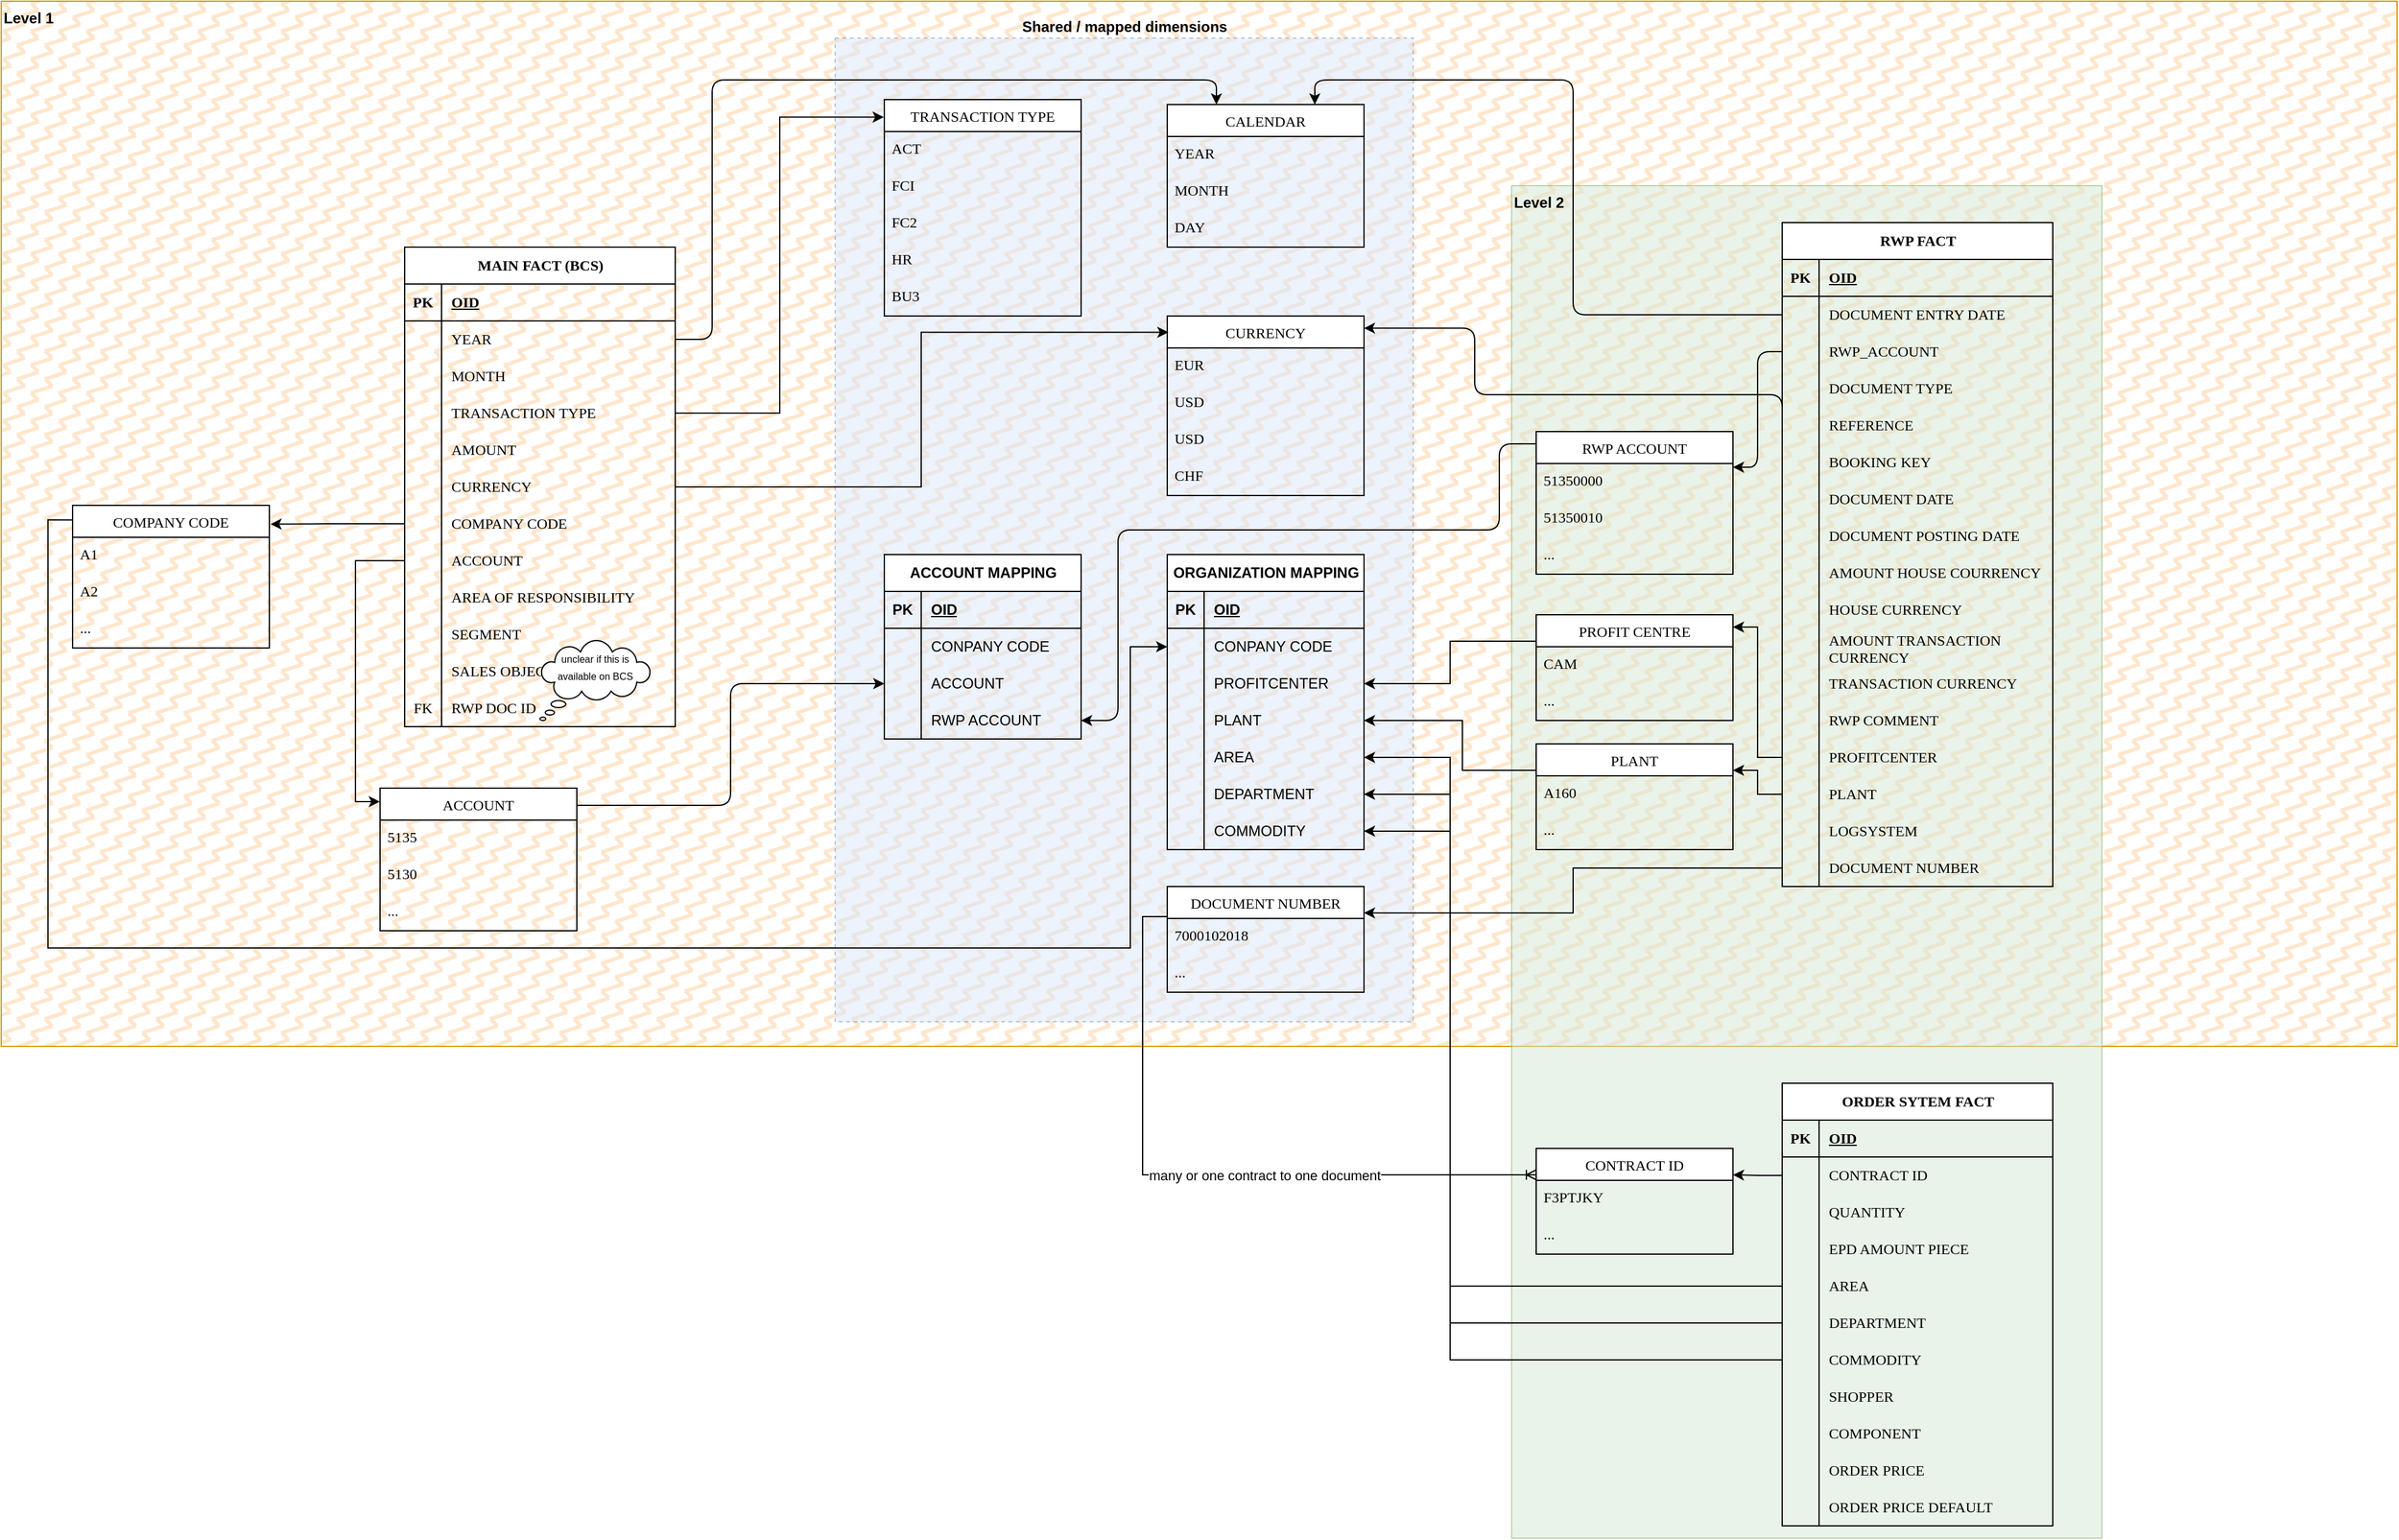 <mxfile version="22.1.3" type="github">
  <diagram id="C5RBs43oDa-KdzZeNtuy" name="Page-1">
    <mxGraphModel dx="3257" dy="1161" grid="1" gridSize="10" guides="1" tooltips="1" connect="1" arrows="1" fold="1" page="0" pageScale="1" pageWidth="1200" pageHeight="1920" background="none" math="0" shadow="0">
      <root>
        <mxCell id="WIyWlLk6GJQsqaUBKTNV-0" />
        <mxCell id="WIyWlLk6GJQsqaUBKTNV-1" style="" parent="WIyWlLk6GJQsqaUBKTNV-0" />
        <mxCell id="_oeA6yjG19fpGvH1nYoD-0" value="Level 1" style="rounded=0;whiteSpace=wrap;html=1;fillColor=#ffe6cc;strokeColor=#d79b00;fillStyle=zigzag-line;horizontal=1;verticalAlign=top;align=left;fontStyle=1" parent="WIyWlLk6GJQsqaUBKTNV-1" vertex="1">
          <mxGeometry x="-518" y="180" width="1948" height="850" as="geometry" />
        </mxCell>
        <mxCell id="_oeA6yjG19fpGvH1nYoD-3" value="Level 2" style="rounded=0;whiteSpace=wrap;html=1;fillStyle=solid;fillColor=#d5e8d4;strokeColor=#82b366;opacity=50;align=left;horizontal=1;verticalAlign=top;fontStyle=1" parent="WIyWlLk6GJQsqaUBKTNV-1" vertex="1">
          <mxGeometry x="710" y="330" width="480" height="1100" as="geometry" />
        </mxCell>
        <mxCell id="pvqFBjxz9pWPm5oAz4ZP-286" value="Shared / mapped dimensions" style="verticalLabelPosition=top;verticalAlign=bottom;html=1;shape=mxgraph.basic.rect;fillColor2=none;strokeWidth=1;size=20;indent=5;fillColor=#dae8fc;strokeColor=#6c8ebf;dashed=1;shadow=0;opacity=50;horizontal=1;align=center;labelPosition=center;fontStyle=1" parent="WIyWlLk6GJQsqaUBKTNV-1" vertex="1">
          <mxGeometry x="160" y="210" width="470" height="800" as="geometry" />
        </mxCell>
        <mxCell id="pvqFBjxz9pWPm5oAz4ZP-19" value="MAIN FACT (BCS)" style="shape=table;startSize=30;container=1;collapsible=1;childLayout=tableLayout;fixedRows=1;rowLines=0;fontStyle=1;align=center;resizeLast=1;html=1;hachureGap=4;fontFamily=Tahoma;fontSize=12;rounded=0;" parent="WIyWlLk6GJQsqaUBKTNV-1" vertex="1">
          <mxGeometry x="-190" y="380" width="220" height="390" as="geometry" />
        </mxCell>
        <mxCell id="pvqFBjxz9pWPm5oAz4ZP-20" value="" style="shape=tableRow;horizontal=0;startSize=0;swimlaneHead=0;swimlaneBody=0;fillColor=none;collapsible=0;dropTarget=0;points=[[0,0.5],[1,0.5]];portConstraint=eastwest;top=0;left=0;right=0;bottom=1;hachureGap=4;fontFamily=Tahoma;fontSize=12;rounded=0;" parent="pvqFBjxz9pWPm5oAz4ZP-19" vertex="1">
          <mxGeometry y="30" width="220" height="30" as="geometry" />
        </mxCell>
        <mxCell id="pvqFBjxz9pWPm5oAz4ZP-21" value="PK" style="shape=partialRectangle;connectable=0;fillColor=none;top=0;left=0;bottom=0;right=0;fontStyle=1;overflow=hidden;whiteSpace=wrap;html=1;hachureGap=4;fontFamily=Tahoma;fontSize=12;rounded=0;" parent="pvqFBjxz9pWPm5oAz4ZP-20" vertex="1">
          <mxGeometry width="30" height="30" as="geometry">
            <mxRectangle width="30" height="30" as="alternateBounds" />
          </mxGeometry>
        </mxCell>
        <mxCell id="pvqFBjxz9pWPm5oAz4ZP-22" value="OID" style="shape=partialRectangle;connectable=0;fillColor=none;top=0;left=0;bottom=0;right=0;align=left;spacingLeft=6;fontStyle=5;overflow=hidden;whiteSpace=wrap;html=1;hachureGap=4;fontFamily=Tahoma;fontSize=12;rounded=0;" parent="pvqFBjxz9pWPm5oAz4ZP-20" vertex="1">
          <mxGeometry x="30" width="190" height="30" as="geometry">
            <mxRectangle width="190" height="30" as="alternateBounds" />
          </mxGeometry>
        </mxCell>
        <mxCell id="pvqFBjxz9pWPm5oAz4ZP-23" value="" style="shape=tableRow;horizontal=0;startSize=0;swimlaneHead=0;swimlaneBody=0;fillColor=none;collapsible=0;dropTarget=0;points=[[0,0.5],[1,0.5]];portConstraint=eastwest;top=0;left=0;right=0;bottom=0;hachureGap=4;fontFamily=Tahoma;fontSize=12;rounded=0;" parent="pvqFBjxz9pWPm5oAz4ZP-19" vertex="1">
          <mxGeometry y="60" width="220" height="30" as="geometry" />
        </mxCell>
        <mxCell id="pvqFBjxz9pWPm5oAz4ZP-24" value="" style="shape=partialRectangle;connectable=0;fillColor=none;top=0;left=0;bottom=0;right=0;editable=1;overflow=hidden;whiteSpace=wrap;html=1;hachureGap=4;fontFamily=Tahoma;fontSize=12;rounded=0;" parent="pvqFBjxz9pWPm5oAz4ZP-23" vertex="1">
          <mxGeometry width="30" height="30" as="geometry">
            <mxRectangle width="30" height="30" as="alternateBounds" />
          </mxGeometry>
        </mxCell>
        <mxCell id="pvqFBjxz9pWPm5oAz4ZP-25" value="YEAR" style="shape=partialRectangle;connectable=0;fillColor=none;top=0;left=0;bottom=0;right=0;align=left;spacingLeft=6;overflow=hidden;whiteSpace=wrap;html=1;hachureGap=4;fontFamily=Tahoma;fontSize=12;rounded=0;" parent="pvqFBjxz9pWPm5oAz4ZP-23" vertex="1">
          <mxGeometry x="30" width="190" height="30" as="geometry">
            <mxRectangle width="190" height="30" as="alternateBounds" />
          </mxGeometry>
        </mxCell>
        <mxCell id="pvqFBjxz9pWPm5oAz4ZP-26" value="" style="shape=tableRow;horizontal=0;startSize=0;swimlaneHead=0;swimlaneBody=0;fillColor=none;collapsible=0;dropTarget=0;points=[[0,0.5],[1,0.5]];portConstraint=eastwest;top=0;left=0;right=0;bottom=0;hachureGap=4;fontFamily=Tahoma;fontSize=12;rounded=0;" parent="pvqFBjxz9pWPm5oAz4ZP-19" vertex="1">
          <mxGeometry y="90" width="220" height="30" as="geometry" />
        </mxCell>
        <mxCell id="pvqFBjxz9pWPm5oAz4ZP-27" value="" style="shape=partialRectangle;connectable=0;fillColor=none;top=0;left=0;bottom=0;right=0;editable=1;overflow=hidden;whiteSpace=wrap;html=1;hachureGap=4;fontFamily=Tahoma;fontSize=12;rounded=0;" parent="pvqFBjxz9pWPm5oAz4ZP-26" vertex="1">
          <mxGeometry width="30" height="30" as="geometry">
            <mxRectangle width="30" height="30" as="alternateBounds" />
          </mxGeometry>
        </mxCell>
        <mxCell id="pvqFBjxz9pWPm5oAz4ZP-28" value="MONTH" style="shape=partialRectangle;connectable=0;fillColor=none;top=0;left=0;bottom=0;right=0;align=left;spacingLeft=6;overflow=hidden;whiteSpace=wrap;html=1;hachureGap=4;fontFamily=Tahoma;fontSize=12;rounded=0;" parent="pvqFBjxz9pWPm5oAz4ZP-26" vertex="1">
          <mxGeometry x="30" width="190" height="30" as="geometry">
            <mxRectangle width="190" height="30" as="alternateBounds" />
          </mxGeometry>
        </mxCell>
        <mxCell id="pvqFBjxz9pWPm5oAz4ZP-29" value="" style="shape=tableRow;horizontal=0;startSize=0;swimlaneHead=0;swimlaneBody=0;fillColor=none;collapsible=0;dropTarget=0;points=[[0,0.5],[1,0.5]];portConstraint=eastwest;top=0;left=0;right=0;bottom=0;hachureGap=4;fontFamily=Tahoma;fontSize=12;rounded=0;" parent="pvqFBjxz9pWPm5oAz4ZP-19" vertex="1">
          <mxGeometry y="120" width="220" height="30" as="geometry" />
        </mxCell>
        <mxCell id="pvqFBjxz9pWPm5oAz4ZP-30" value="" style="shape=partialRectangle;connectable=0;fillColor=none;top=0;left=0;bottom=0;right=0;editable=1;overflow=hidden;whiteSpace=wrap;html=1;hachureGap=4;fontFamily=Tahoma;fontSize=12;rounded=0;" parent="pvqFBjxz9pWPm5oAz4ZP-29" vertex="1">
          <mxGeometry width="30" height="30" as="geometry">
            <mxRectangle width="30" height="30" as="alternateBounds" />
          </mxGeometry>
        </mxCell>
        <mxCell id="pvqFBjxz9pWPm5oAz4ZP-31" value="TRANSACTION TYPE" style="shape=partialRectangle;connectable=0;fillColor=none;top=0;left=0;bottom=0;right=0;align=left;spacingLeft=6;overflow=hidden;whiteSpace=wrap;html=1;hachureGap=4;fontFamily=Tahoma;fontSize=12;rounded=0;" parent="pvqFBjxz9pWPm5oAz4ZP-29" vertex="1">
          <mxGeometry x="30" width="190" height="30" as="geometry">
            <mxRectangle width="190" height="30" as="alternateBounds" />
          </mxGeometry>
        </mxCell>
        <mxCell id="pvqFBjxz9pWPm5oAz4ZP-64" value="" style="shape=tableRow;horizontal=0;startSize=0;swimlaneHead=0;swimlaneBody=0;fillColor=none;collapsible=0;dropTarget=0;points=[[0,0.5],[1,0.5]];portConstraint=eastwest;top=0;left=0;right=0;bottom=0;hachureGap=4;fontFamily=Tahoma;fontSize=12;rounded=0;" parent="pvqFBjxz9pWPm5oAz4ZP-19" vertex="1">
          <mxGeometry y="150" width="220" height="30" as="geometry" />
        </mxCell>
        <mxCell id="pvqFBjxz9pWPm5oAz4ZP-65" value="" style="shape=partialRectangle;connectable=0;fillColor=none;top=0;left=0;bottom=0;right=0;editable=1;overflow=hidden;whiteSpace=wrap;html=1;hachureGap=4;fontFamily=Tahoma;fontSize=12;rounded=0;" parent="pvqFBjxz9pWPm5oAz4ZP-64" vertex="1">
          <mxGeometry width="30" height="30" as="geometry">
            <mxRectangle width="30" height="30" as="alternateBounds" />
          </mxGeometry>
        </mxCell>
        <mxCell id="pvqFBjxz9pWPm5oAz4ZP-66" value="AMOUNT" style="shape=partialRectangle;connectable=0;fillColor=none;top=0;left=0;bottom=0;right=0;align=left;spacingLeft=6;overflow=hidden;whiteSpace=wrap;html=1;hachureGap=4;fontFamily=Tahoma;fontSize=12;rounded=0;" parent="pvqFBjxz9pWPm5oAz4ZP-64" vertex="1">
          <mxGeometry x="30" width="190" height="30" as="geometry">
            <mxRectangle width="190" height="30" as="alternateBounds" />
          </mxGeometry>
        </mxCell>
        <mxCell id="pvqFBjxz9pWPm5oAz4ZP-67" value="" style="shape=tableRow;horizontal=0;startSize=0;swimlaneHead=0;swimlaneBody=0;fillColor=none;collapsible=0;dropTarget=0;points=[[0,0.5],[1,0.5]];portConstraint=eastwest;top=0;left=0;right=0;bottom=0;hachureGap=4;fontFamily=Tahoma;fontSize=12;rounded=0;" parent="pvqFBjxz9pWPm5oAz4ZP-19" vertex="1">
          <mxGeometry y="180" width="220" height="30" as="geometry" />
        </mxCell>
        <mxCell id="pvqFBjxz9pWPm5oAz4ZP-68" value="" style="shape=partialRectangle;connectable=0;fillColor=none;top=0;left=0;bottom=0;right=0;editable=1;overflow=hidden;whiteSpace=wrap;html=1;hachureGap=4;fontFamily=Tahoma;fontSize=12;rounded=0;" parent="pvqFBjxz9pWPm5oAz4ZP-67" vertex="1">
          <mxGeometry width="30" height="30" as="geometry">
            <mxRectangle width="30" height="30" as="alternateBounds" />
          </mxGeometry>
        </mxCell>
        <mxCell id="pvqFBjxz9pWPm5oAz4ZP-69" value="CURRENCY" style="shape=partialRectangle;connectable=0;fillColor=none;top=0;left=0;bottom=0;right=0;align=left;spacingLeft=6;overflow=hidden;whiteSpace=wrap;html=1;hachureGap=4;fontFamily=Tahoma;fontSize=12;rounded=0;" parent="pvqFBjxz9pWPm5oAz4ZP-67" vertex="1">
          <mxGeometry x="30" width="190" height="30" as="geometry">
            <mxRectangle width="190" height="30" as="alternateBounds" />
          </mxGeometry>
        </mxCell>
        <mxCell id="pvqFBjxz9pWPm5oAz4ZP-93" value="" style="shape=tableRow;horizontal=0;startSize=0;swimlaneHead=0;swimlaneBody=0;fillColor=none;collapsible=0;dropTarget=0;points=[[0,0.5],[1,0.5]];portConstraint=eastwest;top=0;left=0;right=0;bottom=0;hachureGap=4;fontFamily=Tahoma;fontSize=12;rounded=0;" parent="pvqFBjxz9pWPm5oAz4ZP-19" vertex="1">
          <mxGeometry y="210" width="220" height="30" as="geometry" />
        </mxCell>
        <mxCell id="pvqFBjxz9pWPm5oAz4ZP-94" value="" style="shape=partialRectangle;connectable=0;fillColor=none;top=0;left=0;bottom=0;right=0;editable=1;overflow=hidden;whiteSpace=wrap;html=1;hachureGap=4;fontFamily=Tahoma;fontSize=12;rounded=0;" parent="pvqFBjxz9pWPm5oAz4ZP-93" vertex="1">
          <mxGeometry width="30" height="30" as="geometry">
            <mxRectangle width="30" height="30" as="alternateBounds" />
          </mxGeometry>
        </mxCell>
        <mxCell id="pvqFBjxz9pWPm5oAz4ZP-95" value="COMPANY CODE" style="shape=partialRectangle;connectable=0;fillColor=none;top=0;left=0;bottom=0;right=0;align=left;spacingLeft=6;overflow=hidden;whiteSpace=wrap;html=1;hachureGap=4;fontFamily=Tahoma;fontSize=12;rounded=0;" parent="pvqFBjxz9pWPm5oAz4ZP-93" vertex="1">
          <mxGeometry x="30" width="190" height="30" as="geometry">
            <mxRectangle width="190" height="30" as="alternateBounds" />
          </mxGeometry>
        </mxCell>
        <mxCell id="pvqFBjxz9pWPm5oAz4ZP-73" value="" style="shape=tableRow;horizontal=0;startSize=0;swimlaneHead=0;swimlaneBody=0;fillColor=none;collapsible=0;dropTarget=0;points=[[0,0.5],[1,0.5]];portConstraint=eastwest;top=0;left=0;right=0;bottom=0;hachureGap=4;fontFamily=Tahoma;fontSize=12;rounded=0;" parent="pvqFBjxz9pWPm5oAz4ZP-19" vertex="1">
          <mxGeometry y="240" width="220" height="30" as="geometry" />
        </mxCell>
        <mxCell id="pvqFBjxz9pWPm5oAz4ZP-74" value="" style="shape=partialRectangle;connectable=0;fillColor=none;top=0;left=0;bottom=0;right=0;editable=1;overflow=hidden;whiteSpace=wrap;html=1;hachureGap=4;fontFamily=Tahoma;fontSize=12;rounded=0;" parent="pvqFBjxz9pWPm5oAz4ZP-73" vertex="1">
          <mxGeometry width="30" height="30" as="geometry">
            <mxRectangle width="30" height="30" as="alternateBounds" />
          </mxGeometry>
        </mxCell>
        <mxCell id="pvqFBjxz9pWPm5oAz4ZP-75" value="ACCOUNT" style="shape=partialRectangle;connectable=0;fillColor=none;top=0;left=0;bottom=0;right=0;align=left;spacingLeft=6;overflow=hidden;whiteSpace=wrap;html=1;hachureGap=4;fontFamily=Tahoma;fontSize=12;rounded=0;" parent="pvqFBjxz9pWPm5oAz4ZP-73" vertex="1">
          <mxGeometry x="30" width="190" height="30" as="geometry">
            <mxRectangle width="190" height="30" as="alternateBounds" />
          </mxGeometry>
        </mxCell>
        <mxCell id="pvqFBjxz9pWPm5oAz4ZP-121" value="" style="shape=tableRow;horizontal=0;startSize=0;swimlaneHead=0;swimlaneBody=0;fillColor=none;collapsible=0;dropTarget=0;points=[[0,0.5],[1,0.5]];portConstraint=eastwest;top=0;left=0;right=0;bottom=0;hachureGap=4;fontFamily=Tahoma;fontSize=12;rounded=0;" parent="pvqFBjxz9pWPm5oAz4ZP-19" vertex="1">
          <mxGeometry y="270" width="220" height="30" as="geometry" />
        </mxCell>
        <mxCell id="pvqFBjxz9pWPm5oAz4ZP-122" value="" style="shape=partialRectangle;connectable=0;fillColor=none;top=0;left=0;bottom=0;right=0;editable=1;overflow=hidden;whiteSpace=wrap;html=1;hachureGap=4;fontFamily=Tahoma;fontSize=12;rounded=0;" parent="pvqFBjxz9pWPm5oAz4ZP-121" vertex="1">
          <mxGeometry width="30" height="30" as="geometry">
            <mxRectangle width="30" height="30" as="alternateBounds" />
          </mxGeometry>
        </mxCell>
        <mxCell id="pvqFBjxz9pWPm5oAz4ZP-123" value="AREA OF RESPONSIBILITY" style="shape=partialRectangle;connectable=0;fillColor=none;top=0;left=0;bottom=0;right=0;align=left;spacingLeft=6;overflow=hidden;whiteSpace=wrap;html=1;hachureGap=4;fontFamily=Tahoma;fontSize=12;rounded=0;" parent="pvqFBjxz9pWPm5oAz4ZP-121" vertex="1">
          <mxGeometry x="30" width="190" height="30" as="geometry">
            <mxRectangle width="190" height="30" as="alternateBounds" />
          </mxGeometry>
        </mxCell>
        <mxCell id="pvqFBjxz9pWPm5oAz4ZP-127" value="" style="shape=tableRow;horizontal=0;startSize=0;swimlaneHead=0;swimlaneBody=0;fillColor=none;collapsible=0;dropTarget=0;points=[[0,0.5],[1,0.5]];portConstraint=eastwest;top=0;left=0;right=0;bottom=0;hachureGap=4;fontFamily=Tahoma;fontSize=12;rounded=0;" parent="pvqFBjxz9pWPm5oAz4ZP-19" vertex="1">
          <mxGeometry y="300" width="220" height="30" as="geometry" />
        </mxCell>
        <mxCell id="pvqFBjxz9pWPm5oAz4ZP-128" value="" style="shape=partialRectangle;connectable=0;fillColor=none;top=0;left=0;bottom=0;right=0;editable=1;overflow=hidden;whiteSpace=wrap;html=1;hachureGap=4;fontFamily=Tahoma;fontSize=12;rounded=0;" parent="pvqFBjxz9pWPm5oAz4ZP-127" vertex="1">
          <mxGeometry width="30" height="30" as="geometry">
            <mxRectangle width="30" height="30" as="alternateBounds" />
          </mxGeometry>
        </mxCell>
        <mxCell id="pvqFBjxz9pWPm5oAz4ZP-129" value="SEGMENT" style="shape=partialRectangle;connectable=0;fillColor=none;top=0;left=0;bottom=0;right=0;align=left;spacingLeft=6;overflow=hidden;whiteSpace=wrap;html=1;hachureGap=4;fontFamily=Tahoma;fontSize=12;rounded=0;" parent="pvqFBjxz9pWPm5oAz4ZP-127" vertex="1">
          <mxGeometry x="30" width="190" height="30" as="geometry">
            <mxRectangle width="190" height="30" as="alternateBounds" />
          </mxGeometry>
        </mxCell>
        <mxCell id="pvqFBjxz9pWPm5oAz4ZP-130" value="" style="shape=tableRow;horizontal=0;startSize=0;swimlaneHead=0;swimlaneBody=0;fillColor=none;collapsible=0;dropTarget=0;points=[[0,0.5],[1,0.5]];portConstraint=eastwest;top=0;left=0;right=0;bottom=0;hachureGap=4;fontFamily=Tahoma;fontSize=12;rounded=0;" parent="pvqFBjxz9pWPm5oAz4ZP-19" vertex="1">
          <mxGeometry y="330" width="220" height="30" as="geometry" />
        </mxCell>
        <mxCell id="pvqFBjxz9pWPm5oAz4ZP-131" value="" style="shape=partialRectangle;connectable=0;fillColor=none;top=0;left=0;bottom=0;right=0;editable=1;overflow=hidden;whiteSpace=wrap;html=1;hachureGap=4;fontFamily=Tahoma;fontSize=12;rounded=0;" parent="pvqFBjxz9pWPm5oAz4ZP-130" vertex="1">
          <mxGeometry width="30" height="30" as="geometry">
            <mxRectangle width="30" height="30" as="alternateBounds" />
          </mxGeometry>
        </mxCell>
        <mxCell id="pvqFBjxz9pWPm5oAz4ZP-132" value="SALES OBJECT" style="shape=partialRectangle;connectable=0;fillColor=none;top=0;left=0;bottom=0;right=0;align=left;spacingLeft=6;overflow=hidden;whiteSpace=wrap;html=1;hachureGap=4;fontFamily=Tahoma;fontSize=12;rounded=0;" parent="pvqFBjxz9pWPm5oAz4ZP-130" vertex="1">
          <mxGeometry x="30" width="190" height="30" as="geometry">
            <mxRectangle width="190" height="30" as="alternateBounds" />
          </mxGeometry>
        </mxCell>
        <mxCell id="pvqFBjxz9pWPm5oAz4ZP-124" value="" style="shape=tableRow;horizontal=0;startSize=0;swimlaneHead=0;swimlaneBody=0;fillColor=none;collapsible=0;dropTarget=0;points=[[0,0.5],[1,0.5]];portConstraint=eastwest;top=0;left=0;right=0;bottom=0;hachureGap=4;fontFamily=Tahoma;fontSize=12;rounded=0;" parent="pvqFBjxz9pWPm5oAz4ZP-19" vertex="1">
          <mxGeometry y="360" width="220" height="30" as="geometry" />
        </mxCell>
        <mxCell id="pvqFBjxz9pWPm5oAz4ZP-125" value="FK" style="shape=partialRectangle;connectable=0;fillColor=none;top=0;left=0;bottom=0;right=0;editable=1;overflow=hidden;whiteSpace=wrap;html=1;hachureGap=4;fontFamily=Tahoma;fontSize=12;rounded=0;" parent="pvqFBjxz9pWPm5oAz4ZP-124" vertex="1">
          <mxGeometry width="30" height="30" as="geometry">
            <mxRectangle width="30" height="30" as="alternateBounds" />
          </mxGeometry>
        </mxCell>
        <mxCell id="pvqFBjxz9pWPm5oAz4ZP-126" value="RWP DOC ID" style="shape=partialRectangle;connectable=0;fillColor=none;top=0;left=0;bottom=0;right=0;align=left;spacingLeft=6;overflow=hidden;whiteSpace=wrap;html=1;hachureGap=4;fontFamily=Tahoma;fontSize=12;rounded=0;" parent="pvqFBjxz9pWPm5oAz4ZP-124" vertex="1">
          <mxGeometry x="30" width="190" height="30" as="geometry">
            <mxRectangle width="190" height="30" as="alternateBounds" />
          </mxGeometry>
        </mxCell>
        <mxCell id="pvqFBjxz9pWPm5oAz4ZP-57" value="TRANSACTION TYPE" style="swimlane;fontStyle=0;childLayout=stackLayout;horizontal=1;startSize=26;horizontalStack=0;resizeParent=1;resizeParentMax=0;resizeLast=0;collapsible=1;marginBottom=0;align=center;fontSize=12;hachureGap=4;fontFamily=Tahoma;rounded=0;" parent="WIyWlLk6GJQsqaUBKTNV-1" vertex="1">
          <mxGeometry x="200" y="260" width="160" height="176" as="geometry" />
        </mxCell>
        <mxCell id="pvqFBjxz9pWPm5oAz4ZP-58" value="ACT" style="text;strokeColor=none;fillColor=none;spacingLeft=4;spacingRight=4;overflow=hidden;rotatable=0;points=[[0,0.5],[1,0.5]];portConstraint=eastwest;fontSize=12;whiteSpace=wrap;html=1;fontFamily=Tahoma;rounded=0;" parent="pvqFBjxz9pWPm5oAz4ZP-57" vertex="1">
          <mxGeometry y="26" width="160" height="30" as="geometry" />
        </mxCell>
        <mxCell id="pvqFBjxz9pWPm5oAz4ZP-59" value="FCI" style="text;strokeColor=none;fillColor=none;spacingLeft=4;spacingRight=4;overflow=hidden;rotatable=0;points=[[0,0.5],[1,0.5]];portConstraint=eastwest;fontSize=12;whiteSpace=wrap;html=1;fontFamily=Tahoma;rounded=0;" parent="pvqFBjxz9pWPm5oAz4ZP-57" vertex="1">
          <mxGeometry y="56" width="160" height="30" as="geometry" />
        </mxCell>
        <mxCell id="pvqFBjxz9pWPm5oAz4ZP-61" value="FC2" style="text;strokeColor=none;fillColor=none;spacingLeft=4;spacingRight=4;overflow=hidden;rotatable=0;points=[[0,0.5],[1,0.5]];portConstraint=eastwest;fontSize=12;whiteSpace=wrap;html=1;fontFamily=Tahoma;rounded=0;" parent="pvqFBjxz9pWPm5oAz4ZP-57" vertex="1">
          <mxGeometry y="86" width="160" height="30" as="geometry" />
        </mxCell>
        <mxCell id="pvqFBjxz9pWPm5oAz4ZP-62" value="HR" style="text;strokeColor=none;fillColor=none;spacingLeft=4;spacingRight=4;overflow=hidden;rotatable=0;points=[[0,0.5],[1,0.5]];portConstraint=eastwest;fontSize=12;whiteSpace=wrap;html=1;fontFamily=Tahoma;rounded=0;" parent="pvqFBjxz9pWPm5oAz4ZP-57" vertex="1">
          <mxGeometry y="116" width="160" height="30" as="geometry" />
        </mxCell>
        <mxCell id="pvqFBjxz9pWPm5oAz4ZP-60" value="BU3" style="text;strokeColor=none;fillColor=none;spacingLeft=4;spacingRight=4;overflow=hidden;rotatable=0;points=[[0,0.5],[1,0.5]];portConstraint=eastwest;fontSize=12;whiteSpace=wrap;html=1;fontFamily=Tahoma;rounded=0;" parent="pvqFBjxz9pWPm5oAz4ZP-57" vertex="1">
          <mxGeometry y="146" width="160" height="30" as="geometry" />
        </mxCell>
        <mxCell id="pvqFBjxz9pWPm5oAz4ZP-63" style="edgeStyle=orthogonalEdgeStyle;rounded=0;hachureGap=4;orthogonalLoop=1;jettySize=auto;html=1;fontFamily=Tahoma;fontSize=12;entryX=-0.003;entryY=0.081;entryDx=0;entryDy=0;entryPerimeter=0;" parent="WIyWlLk6GJQsqaUBKTNV-1" source="pvqFBjxz9pWPm5oAz4ZP-29" target="pvqFBjxz9pWPm5oAz4ZP-57" edge="1">
          <mxGeometry relative="1" as="geometry">
            <mxPoint x="220" y="210" as="targetPoint" />
          </mxGeometry>
        </mxCell>
        <mxCell id="pvqFBjxz9pWPm5oAz4ZP-82" value="ACCOUNT" style="swimlane;fontStyle=0;childLayout=stackLayout;horizontal=1;startSize=26;horizontalStack=0;resizeParent=1;resizeParentMax=0;resizeLast=0;collapsible=1;marginBottom=0;align=center;fontSize=12;hachureGap=4;fontFamily=Tahoma;rounded=0;" parent="WIyWlLk6GJQsqaUBKTNV-1" vertex="1">
          <mxGeometry x="-210" y="820" width="160" height="116" as="geometry" />
        </mxCell>
        <mxCell id="pvqFBjxz9pWPm5oAz4ZP-83" value="5135" style="text;strokeColor=none;fillColor=none;spacingLeft=4;spacingRight=4;overflow=hidden;rotatable=0;points=[[0,0.5],[1,0.5]];portConstraint=eastwest;fontSize=12;whiteSpace=wrap;html=1;fontFamily=Tahoma;rounded=0;" parent="pvqFBjxz9pWPm5oAz4ZP-82" vertex="1">
          <mxGeometry y="26" width="160" height="30" as="geometry" />
        </mxCell>
        <mxCell id="pvqFBjxz9pWPm5oAz4ZP-84" value="5130" style="text;strokeColor=none;fillColor=none;spacingLeft=4;spacingRight=4;overflow=hidden;rotatable=0;points=[[0,0.5],[1,0.5]];portConstraint=eastwest;fontSize=12;whiteSpace=wrap;html=1;fontFamily=Tahoma;rounded=0;" parent="pvqFBjxz9pWPm5oAz4ZP-82" vertex="1">
          <mxGeometry y="56" width="160" height="30" as="geometry" />
        </mxCell>
        <mxCell id="pvqFBjxz9pWPm5oAz4ZP-85" value="..." style="text;strokeColor=none;fillColor=none;spacingLeft=4;spacingRight=4;overflow=hidden;rotatable=0;points=[[0,0.5],[1,0.5]];portConstraint=eastwest;fontSize=12;whiteSpace=wrap;html=1;fontFamily=Tahoma;rounded=0;" parent="pvqFBjxz9pWPm5oAz4ZP-82" vertex="1">
          <mxGeometry y="86" width="160" height="30" as="geometry" />
        </mxCell>
        <mxCell id="pvqFBjxz9pWPm5oAz4ZP-86" style="edgeStyle=orthogonalEdgeStyle;rounded=0;hachureGap=4;orthogonalLoop=1;jettySize=auto;html=1;exitX=0;exitY=0.5;exitDx=0;exitDy=0;fontFamily=Tahoma;fontSize=12;entryX=-0.001;entryY=0.095;entryDx=0;entryDy=0;entryPerimeter=0;" parent="WIyWlLk6GJQsqaUBKTNV-1" source="pvqFBjxz9pWPm5oAz4ZP-73" target="pvqFBjxz9pWPm5oAz4ZP-82" edge="1">
          <mxGeometry relative="1" as="geometry">
            <mxPoint x="160" y="480" as="targetPoint" />
          </mxGeometry>
        </mxCell>
        <mxCell id="pvqFBjxz9pWPm5oAz4ZP-87" value="CURRENCY" style="swimlane;fontStyle=0;childLayout=stackLayout;horizontal=1;startSize=26;horizontalStack=0;resizeParent=1;resizeParentMax=0;resizeLast=0;collapsible=1;marginBottom=0;align=center;fontSize=12;hachureGap=4;fontFamily=Tahoma;rounded=0;" parent="WIyWlLk6GJQsqaUBKTNV-1" vertex="1">
          <mxGeometry x="430" y="436" width="160" height="146" as="geometry" />
        </mxCell>
        <mxCell id="pvqFBjxz9pWPm5oAz4ZP-88" value="EUR" style="text;strokeColor=none;fillColor=none;spacingLeft=4;spacingRight=4;overflow=hidden;rotatable=0;points=[[0,0.5],[1,0.5]];portConstraint=eastwest;fontSize=12;whiteSpace=wrap;html=1;fontFamily=Tahoma;rounded=0;" parent="pvqFBjxz9pWPm5oAz4ZP-87" vertex="1">
          <mxGeometry y="26" width="160" height="30" as="geometry" />
        </mxCell>
        <mxCell id="pvqFBjxz9pWPm5oAz4ZP-91" value="USD" style="text;strokeColor=none;fillColor=none;spacingLeft=4;spacingRight=4;overflow=hidden;rotatable=0;points=[[0,0.5],[1,0.5]];portConstraint=eastwest;fontSize=12;whiteSpace=wrap;html=1;fontFamily=Tahoma;rounded=0;" parent="pvqFBjxz9pWPm5oAz4ZP-87" vertex="1">
          <mxGeometry y="56" width="160" height="30" as="geometry" />
        </mxCell>
        <mxCell id="pvqFBjxz9pWPm5oAz4ZP-89" value="USD" style="text;strokeColor=none;fillColor=none;spacingLeft=4;spacingRight=4;overflow=hidden;rotatable=0;points=[[0,0.5],[1,0.5]];portConstraint=eastwest;fontSize=12;whiteSpace=wrap;html=1;fontFamily=Tahoma;rounded=0;" parent="pvqFBjxz9pWPm5oAz4ZP-87" vertex="1">
          <mxGeometry y="86" width="160" height="30" as="geometry" />
        </mxCell>
        <mxCell id="pvqFBjxz9pWPm5oAz4ZP-90" value="CHF" style="text;strokeColor=none;fillColor=none;spacingLeft=4;spacingRight=4;overflow=hidden;rotatable=0;points=[[0,0.5],[1,0.5]];portConstraint=eastwest;fontSize=12;whiteSpace=wrap;html=1;fontFamily=Tahoma;rounded=0;" parent="pvqFBjxz9pWPm5oAz4ZP-87" vertex="1">
          <mxGeometry y="116" width="160" height="30" as="geometry" />
        </mxCell>
        <mxCell id="pvqFBjxz9pWPm5oAz4ZP-92" style="edgeStyle=orthogonalEdgeStyle;orthogonalLoop=1;jettySize=auto;html=1;entryX=0.006;entryY=0.091;entryDx=0;entryDy=0;entryPerimeter=0;rounded=0;fontFamily=Tahoma;fontSize=12;" parent="WIyWlLk6GJQsqaUBKTNV-1" source="pvqFBjxz9pWPm5oAz4ZP-67" target="pvqFBjxz9pWPm5oAz4ZP-87" edge="1">
          <mxGeometry relative="1" as="geometry" />
        </mxCell>
        <mxCell id="pvqFBjxz9pWPm5oAz4ZP-133" value="COMPANY CODE" style="swimlane;fontStyle=0;childLayout=stackLayout;horizontal=1;startSize=26;horizontalStack=0;resizeParent=1;resizeParentMax=0;resizeLast=0;collapsible=1;marginBottom=0;align=center;fontSize=12;hachureGap=4;fontFamily=Tahoma;rounded=0;" parent="WIyWlLk6GJQsqaUBKTNV-1" vertex="1">
          <mxGeometry x="-460" y="590" width="160" height="116" as="geometry" />
        </mxCell>
        <mxCell id="pvqFBjxz9pWPm5oAz4ZP-134" value="A1" style="text;strokeColor=none;fillColor=none;spacingLeft=4;spacingRight=4;overflow=hidden;rotatable=0;points=[[0,0.5],[1,0.5]];portConstraint=eastwest;fontSize=12;whiteSpace=wrap;html=1;fontFamily=Tahoma;rounded=0;" parent="pvqFBjxz9pWPm5oAz4ZP-133" vertex="1">
          <mxGeometry y="26" width="160" height="30" as="geometry" />
        </mxCell>
        <mxCell id="pvqFBjxz9pWPm5oAz4ZP-135" value="A2" style="text;strokeColor=none;fillColor=none;spacingLeft=4;spacingRight=4;overflow=hidden;rotatable=0;points=[[0,0.5],[1,0.5]];portConstraint=eastwest;fontSize=12;whiteSpace=wrap;html=1;fontFamily=Tahoma;rounded=0;" parent="pvqFBjxz9pWPm5oAz4ZP-133" vertex="1">
          <mxGeometry y="56" width="160" height="30" as="geometry" />
        </mxCell>
        <mxCell id="pvqFBjxz9pWPm5oAz4ZP-136" value="..." style="text;strokeColor=none;fillColor=none;spacingLeft=4;spacingRight=4;overflow=hidden;rotatable=0;points=[[0,0.5],[1,0.5]];portConstraint=eastwest;fontSize=12;whiteSpace=wrap;html=1;fontFamily=Tahoma;rounded=0;" parent="pvqFBjxz9pWPm5oAz4ZP-133" vertex="1">
          <mxGeometry y="86" width="160" height="30" as="geometry" />
        </mxCell>
        <mxCell id="pvqFBjxz9pWPm5oAz4ZP-139" style="edgeStyle=orthogonalEdgeStyle;orthogonalLoop=1;jettySize=auto;html=1;exitX=0;exitY=0.5;exitDx=0;exitDy=0;entryX=1.006;entryY=0.132;entryDx=0;entryDy=0;entryPerimeter=0;fontFamily=Tahoma;fontSize=12;" parent="WIyWlLk6GJQsqaUBKTNV-1" source="pvqFBjxz9pWPm5oAz4ZP-93" target="pvqFBjxz9pWPm5oAz4ZP-133" edge="1">
          <mxGeometry relative="1" as="geometry" />
        </mxCell>
        <mxCell id="pvqFBjxz9pWPm5oAz4ZP-219" value="&lt;font style=&quot;font-size: 8px;&quot;&gt;unclear if this is available on BCS&lt;/font&gt;" style="whiteSpace=wrap;html=1;shape=mxgraph.basic.cloud_callout;align=center;verticalAlign=top;" parent="WIyWlLk6GJQsqaUBKTNV-1" vertex="1">
          <mxGeometry x="-80" y="700" width="90" height="65" as="geometry" />
        </mxCell>
        <mxCell id="pvqFBjxz9pWPm5oAz4ZP-257" style="edgeStyle=orthogonalEdgeStyle;orthogonalLoop=1;jettySize=auto;html=1;exitX=0;exitY=0.086;exitDx=0;exitDy=0;entryX=1;entryY=0.5;entryDx=0;entryDy=0;exitPerimeter=0;" parent="WIyWlLk6GJQsqaUBKTNV-1" source="pvqFBjxz9pWPm5oAz4ZP-253" target="pvqFBjxz9pWPm5oAz4ZP-241" edge="1">
          <mxGeometry relative="1" as="geometry">
            <mxPoint x="750" y="1180" as="sourcePoint" />
            <Array as="points">
              <mxPoint x="700" y="540" />
              <mxPoint x="700" y="610" />
              <mxPoint x="390" y="610" />
              <mxPoint x="390" y="765" />
            </Array>
          </mxGeometry>
        </mxCell>
        <mxCell id="pvqFBjxz9pWPm5oAz4ZP-221" style="edgeStyle=orthogonalEdgeStyle;orthogonalLoop=1;jettySize=auto;html=1;exitX=0;exitY=0.5;exitDx=0;exitDy=0;entryX=1;entryY=0.25;entryDx=0;entryDy=0;" parent="WIyWlLk6GJQsqaUBKTNV-1" source="pvqFBjxz9pWPm5oAz4ZP-144" target="pvqFBjxz9pWPm5oAz4ZP-253" edge="1">
          <mxGeometry relative="1" as="geometry">
            <mxPoint x="1170" y="1170" as="targetPoint" />
          </mxGeometry>
        </mxCell>
        <mxCell id="pvqFBjxz9pWPm5oAz4ZP-234" value="ACCOUNT MAPPING" style="shape=table;startSize=30;container=1;collapsible=1;childLayout=tableLayout;fixedRows=1;rowLines=0;fontStyle=1;align=center;resizeLast=1;html=1;" parent="WIyWlLk6GJQsqaUBKTNV-1" vertex="1">
          <mxGeometry x="200" y="630" width="160" height="150" as="geometry" />
        </mxCell>
        <mxCell id="pvqFBjxz9pWPm5oAz4ZP-235" value="" style="shape=tableRow;horizontal=0;startSize=0;swimlaneHead=0;swimlaneBody=0;fillColor=none;collapsible=0;dropTarget=0;points=[[0,0.5],[1,0.5]];portConstraint=eastwest;top=0;left=0;right=0;bottom=1;" parent="pvqFBjxz9pWPm5oAz4ZP-234" vertex="1">
          <mxGeometry y="30" width="160" height="30" as="geometry" />
        </mxCell>
        <mxCell id="pvqFBjxz9pWPm5oAz4ZP-236" value="PK" style="shape=partialRectangle;connectable=0;fillColor=none;top=0;left=0;bottom=0;right=0;fontStyle=1;overflow=hidden;whiteSpace=wrap;html=1;" parent="pvqFBjxz9pWPm5oAz4ZP-235" vertex="1">
          <mxGeometry width="30" height="30" as="geometry">
            <mxRectangle width="30" height="30" as="alternateBounds" />
          </mxGeometry>
        </mxCell>
        <mxCell id="pvqFBjxz9pWPm5oAz4ZP-237" value="OID" style="shape=partialRectangle;connectable=0;fillColor=none;top=0;left=0;bottom=0;right=0;align=left;spacingLeft=6;fontStyle=5;overflow=hidden;whiteSpace=wrap;html=1;" parent="pvqFBjxz9pWPm5oAz4ZP-235" vertex="1">
          <mxGeometry x="30" width="130" height="30" as="geometry">
            <mxRectangle width="130" height="30" as="alternateBounds" />
          </mxGeometry>
        </mxCell>
        <mxCell id="pvqFBjxz9pWPm5oAz4ZP-244" value="" style="shape=tableRow;horizontal=0;startSize=0;swimlaneHead=0;swimlaneBody=0;fillColor=none;collapsible=0;dropTarget=0;points=[[0,0.5],[1,0.5]];portConstraint=eastwest;top=0;left=0;right=0;bottom=0;" parent="pvqFBjxz9pWPm5oAz4ZP-234" vertex="1">
          <mxGeometry y="60" width="160" height="30" as="geometry" />
        </mxCell>
        <mxCell id="pvqFBjxz9pWPm5oAz4ZP-245" value="" style="shape=partialRectangle;connectable=0;fillColor=none;top=0;left=0;bottom=0;right=0;editable=1;overflow=hidden;whiteSpace=wrap;html=1;" parent="pvqFBjxz9pWPm5oAz4ZP-244" vertex="1">
          <mxGeometry width="30" height="30" as="geometry">
            <mxRectangle width="30" height="30" as="alternateBounds" />
          </mxGeometry>
        </mxCell>
        <mxCell id="pvqFBjxz9pWPm5oAz4ZP-246" value="CONPANY CODE" style="shape=partialRectangle;connectable=0;fillColor=none;top=0;left=0;bottom=0;right=0;align=left;spacingLeft=6;overflow=hidden;whiteSpace=wrap;html=1;" parent="pvqFBjxz9pWPm5oAz4ZP-244" vertex="1">
          <mxGeometry x="30" width="130" height="30" as="geometry">
            <mxRectangle width="130" height="30" as="alternateBounds" />
          </mxGeometry>
        </mxCell>
        <mxCell id="pvqFBjxz9pWPm5oAz4ZP-238" value="" style="shape=tableRow;horizontal=0;startSize=0;swimlaneHead=0;swimlaneBody=0;fillColor=none;collapsible=0;dropTarget=0;points=[[0,0.5],[1,0.5]];portConstraint=eastwest;top=0;left=0;right=0;bottom=0;" parent="pvqFBjxz9pWPm5oAz4ZP-234" vertex="1">
          <mxGeometry y="90" width="160" height="30" as="geometry" />
        </mxCell>
        <mxCell id="pvqFBjxz9pWPm5oAz4ZP-239" value="" style="shape=partialRectangle;connectable=0;fillColor=none;top=0;left=0;bottom=0;right=0;editable=1;overflow=hidden;whiteSpace=wrap;html=1;" parent="pvqFBjxz9pWPm5oAz4ZP-238" vertex="1">
          <mxGeometry width="30" height="30" as="geometry">
            <mxRectangle width="30" height="30" as="alternateBounds" />
          </mxGeometry>
        </mxCell>
        <mxCell id="pvqFBjxz9pWPm5oAz4ZP-240" value="ACCOUNT" style="shape=partialRectangle;connectable=0;fillColor=none;top=0;left=0;bottom=0;right=0;align=left;spacingLeft=6;overflow=hidden;whiteSpace=wrap;html=1;" parent="pvqFBjxz9pWPm5oAz4ZP-238" vertex="1">
          <mxGeometry x="30" width="130" height="30" as="geometry">
            <mxRectangle width="130" height="30" as="alternateBounds" />
          </mxGeometry>
        </mxCell>
        <mxCell id="pvqFBjxz9pWPm5oAz4ZP-241" value="" style="shape=tableRow;horizontal=0;startSize=0;swimlaneHead=0;swimlaneBody=0;fillColor=none;collapsible=0;dropTarget=0;points=[[0,0.5],[1,0.5]];portConstraint=eastwest;top=0;left=0;right=0;bottom=0;" parent="pvqFBjxz9pWPm5oAz4ZP-234" vertex="1">
          <mxGeometry y="120" width="160" height="30" as="geometry" />
        </mxCell>
        <mxCell id="pvqFBjxz9pWPm5oAz4ZP-242" value="" style="shape=partialRectangle;connectable=0;fillColor=none;top=0;left=0;bottom=0;right=0;editable=1;overflow=hidden;whiteSpace=wrap;html=1;" parent="pvqFBjxz9pWPm5oAz4ZP-241" vertex="1">
          <mxGeometry width="30" height="30" as="geometry">
            <mxRectangle width="30" height="30" as="alternateBounds" />
          </mxGeometry>
        </mxCell>
        <mxCell id="pvqFBjxz9pWPm5oAz4ZP-243" value="RWP ACCOUNT" style="shape=partialRectangle;connectable=0;fillColor=none;top=0;left=0;bottom=0;right=0;align=left;spacingLeft=6;overflow=hidden;whiteSpace=wrap;html=1;" parent="pvqFBjxz9pWPm5oAz4ZP-241" vertex="1">
          <mxGeometry x="30" width="130" height="30" as="geometry">
            <mxRectangle width="130" height="30" as="alternateBounds" />
          </mxGeometry>
        </mxCell>
        <mxCell id="pvqFBjxz9pWPm5oAz4ZP-249" style="edgeStyle=orthogonalEdgeStyle;orthogonalLoop=1;jettySize=auto;html=1;exitX=1.002;exitY=0.121;exitDx=0;exitDy=0;entryX=0;entryY=0.5;entryDx=0;entryDy=0;exitPerimeter=0;" parent="WIyWlLk6GJQsqaUBKTNV-1" source="pvqFBjxz9pWPm5oAz4ZP-82" target="pvqFBjxz9pWPm5oAz4ZP-238" edge="1">
          <mxGeometry relative="1" as="geometry" />
        </mxCell>
        <mxCell id="pvqFBjxz9pWPm5oAz4ZP-251" style="edgeStyle=orthogonalEdgeStyle;orthogonalLoop=1;jettySize=auto;html=1;exitX=0;exitY=0.5;exitDx=0;exitDy=0;entryX=1;entryY=0.068;entryDx=0;entryDy=0;entryPerimeter=0;" parent="WIyWlLk6GJQsqaUBKTNV-1" source="pvqFBjxz9pWPm5oAz4ZP-174" target="pvqFBjxz9pWPm5oAz4ZP-87" edge="1">
          <mxGeometry relative="1" as="geometry">
            <mxPoint x="640" y="540" as="targetPoint" />
            <Array as="points">
              <mxPoint x="680" y="500" />
            </Array>
          </mxGeometry>
        </mxCell>
        <mxCell id="pvqFBjxz9pWPm5oAz4ZP-253" value="RWP ACCOUNT" style="swimlane;fontStyle=0;childLayout=stackLayout;horizontal=1;startSize=26;horizontalStack=0;resizeParent=1;resizeParentMax=0;resizeLast=0;collapsible=1;marginBottom=0;align=center;fontSize=12;hachureGap=4;fontFamily=Tahoma;rounded=0;" parent="WIyWlLk6GJQsqaUBKTNV-1" vertex="1">
          <mxGeometry x="730" y="530" width="160" height="116" as="geometry" />
        </mxCell>
        <mxCell id="pvqFBjxz9pWPm5oAz4ZP-254" value="51350000" style="text;strokeColor=none;fillColor=none;spacingLeft=4;spacingRight=4;overflow=hidden;rotatable=0;points=[[0,0.5],[1,0.5]];portConstraint=eastwest;fontSize=12;whiteSpace=wrap;html=1;fontFamily=Tahoma;rounded=0;" parent="pvqFBjxz9pWPm5oAz4ZP-253" vertex="1">
          <mxGeometry y="26" width="160" height="30" as="geometry" />
        </mxCell>
        <mxCell id="pvqFBjxz9pWPm5oAz4ZP-255" value="51350010" style="text;strokeColor=none;fillColor=none;spacingLeft=4;spacingRight=4;overflow=hidden;rotatable=0;points=[[0,0.5],[1,0.5]];portConstraint=eastwest;fontSize=12;whiteSpace=wrap;html=1;fontFamily=Tahoma;rounded=0;" parent="pvqFBjxz9pWPm5oAz4ZP-253" vertex="1">
          <mxGeometry y="56" width="160" height="30" as="geometry" />
        </mxCell>
        <mxCell id="pvqFBjxz9pWPm5oAz4ZP-256" value="..." style="text;strokeColor=none;fillColor=none;spacingLeft=4;spacingRight=4;overflow=hidden;rotatable=0;points=[[0,0.5],[1,0.5]];portConstraint=eastwest;fontSize=12;whiteSpace=wrap;html=1;fontFamily=Tahoma;rounded=0;" parent="pvqFBjxz9pWPm5oAz4ZP-253" vertex="1">
          <mxGeometry y="86" width="160" height="30" as="geometry" />
        </mxCell>
        <mxCell id="pvqFBjxz9pWPm5oAz4ZP-258" value="CALENDAR" style="swimlane;fontStyle=0;childLayout=stackLayout;horizontal=1;startSize=26;horizontalStack=0;resizeParent=1;resizeParentMax=0;resizeLast=0;collapsible=1;marginBottom=0;align=center;fontSize=12;hachureGap=4;fontFamily=Tahoma;rounded=0;" parent="WIyWlLk6GJQsqaUBKTNV-1" vertex="1">
          <mxGeometry x="430" y="264" width="160" height="116" as="geometry" />
        </mxCell>
        <mxCell id="pvqFBjxz9pWPm5oAz4ZP-259" value="YEAR" style="text;strokeColor=none;fillColor=none;spacingLeft=4;spacingRight=4;overflow=hidden;rotatable=0;points=[[0,0.5],[1,0.5]];portConstraint=eastwest;fontSize=12;whiteSpace=wrap;html=1;fontFamily=Tahoma;rounded=0;" parent="pvqFBjxz9pWPm5oAz4ZP-258" vertex="1">
          <mxGeometry y="26" width="160" height="30" as="geometry" />
        </mxCell>
        <mxCell id="pvqFBjxz9pWPm5oAz4ZP-260" value="MONTH" style="text;strokeColor=none;fillColor=none;spacingLeft=4;spacingRight=4;overflow=hidden;rotatable=0;points=[[0,0.5],[1,0.5]];portConstraint=eastwest;fontSize=12;whiteSpace=wrap;html=1;fontFamily=Tahoma;rounded=0;" parent="pvqFBjxz9pWPm5oAz4ZP-258" vertex="1">
          <mxGeometry y="56" width="160" height="30" as="geometry" />
        </mxCell>
        <mxCell id="pvqFBjxz9pWPm5oAz4ZP-261" value="DAY" style="text;strokeColor=none;fillColor=none;spacingLeft=4;spacingRight=4;overflow=hidden;rotatable=0;points=[[0,0.5],[1,0.5]];portConstraint=eastwest;fontSize=12;whiteSpace=wrap;html=1;fontFamily=Tahoma;rounded=0;" parent="pvqFBjxz9pWPm5oAz4ZP-258" vertex="1">
          <mxGeometry y="86" width="160" height="30" as="geometry" />
        </mxCell>
        <mxCell id="pvqFBjxz9pWPm5oAz4ZP-265" style="edgeStyle=orthogonalEdgeStyle;orthogonalLoop=1;jettySize=auto;html=1;exitX=1;exitY=0.5;exitDx=0;exitDy=0;entryX=0.25;entryY=0;entryDx=0;entryDy=0;" parent="WIyWlLk6GJQsqaUBKTNV-1" source="pvqFBjxz9pWPm5oAz4ZP-23" target="pvqFBjxz9pWPm5oAz4ZP-258" edge="1">
          <mxGeometry relative="1" as="geometry">
            <Array as="points">
              <mxPoint x="60" y="455" />
              <mxPoint x="60" y="244" />
              <mxPoint x="470" y="244" />
            </Array>
          </mxGeometry>
        </mxCell>
        <mxCell id="pvqFBjxz9pWPm5oAz4ZP-267" style="edgeStyle=orthogonalEdgeStyle;orthogonalLoop=1;jettySize=auto;html=1;exitX=0;exitY=0.5;exitDx=0;exitDy=0;entryX=0.75;entryY=0;entryDx=0;entryDy=0;" parent="WIyWlLk6GJQsqaUBKTNV-1" source="pvqFBjxz9pWPm5oAz4ZP-162" target="pvqFBjxz9pWPm5oAz4ZP-258" edge="1">
          <mxGeometry relative="1" as="geometry" />
        </mxCell>
        <mxCell id="pvqFBjxz9pWPm5oAz4ZP-270" value="ORGANIZATION MAPPING" style="shape=table;startSize=30;container=1;collapsible=1;childLayout=tableLayout;fixedRows=1;rowLines=0;fontStyle=1;align=center;resizeLast=1;html=1;" parent="WIyWlLk6GJQsqaUBKTNV-1" vertex="1">
          <mxGeometry x="430" y="630" width="160" height="240" as="geometry" />
        </mxCell>
        <mxCell id="pvqFBjxz9pWPm5oAz4ZP-271" value="" style="shape=tableRow;horizontal=0;startSize=0;swimlaneHead=0;swimlaneBody=0;fillColor=none;collapsible=0;dropTarget=0;points=[[0,0.5],[1,0.5]];portConstraint=eastwest;top=0;left=0;right=0;bottom=1;" parent="pvqFBjxz9pWPm5oAz4ZP-270" vertex="1">
          <mxGeometry y="30" width="160" height="30" as="geometry" />
        </mxCell>
        <mxCell id="pvqFBjxz9pWPm5oAz4ZP-272" value="PK" style="shape=partialRectangle;connectable=0;fillColor=none;top=0;left=0;bottom=0;right=0;fontStyle=1;overflow=hidden;whiteSpace=wrap;html=1;" parent="pvqFBjxz9pWPm5oAz4ZP-271" vertex="1">
          <mxGeometry width="30" height="30" as="geometry">
            <mxRectangle width="30" height="30" as="alternateBounds" />
          </mxGeometry>
        </mxCell>
        <mxCell id="pvqFBjxz9pWPm5oAz4ZP-273" value="OID" style="shape=partialRectangle;connectable=0;fillColor=none;top=0;left=0;bottom=0;right=0;align=left;spacingLeft=6;fontStyle=5;overflow=hidden;whiteSpace=wrap;html=1;" parent="pvqFBjxz9pWPm5oAz4ZP-271" vertex="1">
          <mxGeometry x="30" width="130" height="30" as="geometry">
            <mxRectangle width="130" height="30" as="alternateBounds" />
          </mxGeometry>
        </mxCell>
        <mxCell id="pvqFBjxz9pWPm5oAz4ZP-274" value="" style="shape=tableRow;horizontal=0;startSize=0;swimlaneHead=0;swimlaneBody=0;fillColor=none;collapsible=0;dropTarget=0;points=[[0,0.5],[1,0.5]];portConstraint=eastwest;top=0;left=0;right=0;bottom=0;" parent="pvqFBjxz9pWPm5oAz4ZP-270" vertex="1">
          <mxGeometry y="60" width="160" height="30" as="geometry" />
        </mxCell>
        <mxCell id="pvqFBjxz9pWPm5oAz4ZP-275" value="" style="shape=partialRectangle;connectable=0;fillColor=none;top=0;left=0;bottom=0;right=0;editable=1;overflow=hidden;whiteSpace=wrap;html=1;" parent="pvqFBjxz9pWPm5oAz4ZP-274" vertex="1">
          <mxGeometry width="30" height="30" as="geometry">
            <mxRectangle width="30" height="30" as="alternateBounds" />
          </mxGeometry>
        </mxCell>
        <mxCell id="pvqFBjxz9pWPm5oAz4ZP-276" value="CONPANY CODE" style="shape=partialRectangle;connectable=0;fillColor=none;top=0;left=0;bottom=0;right=0;align=left;spacingLeft=6;overflow=hidden;whiteSpace=wrap;html=1;" parent="pvqFBjxz9pWPm5oAz4ZP-274" vertex="1">
          <mxGeometry x="30" width="130" height="30" as="geometry">
            <mxRectangle width="130" height="30" as="alternateBounds" />
          </mxGeometry>
        </mxCell>
        <mxCell id="pvqFBjxz9pWPm5oAz4ZP-277" value="" style="shape=tableRow;horizontal=0;startSize=0;swimlaneHead=0;swimlaneBody=0;fillColor=none;collapsible=0;dropTarget=0;points=[[0,0.5],[1,0.5]];portConstraint=eastwest;top=0;left=0;right=0;bottom=0;" parent="pvqFBjxz9pWPm5oAz4ZP-270" vertex="1">
          <mxGeometry y="90" width="160" height="30" as="geometry" />
        </mxCell>
        <mxCell id="pvqFBjxz9pWPm5oAz4ZP-278" value="" style="shape=partialRectangle;connectable=0;fillColor=none;top=0;left=0;bottom=0;right=0;editable=1;overflow=hidden;whiteSpace=wrap;html=1;" parent="pvqFBjxz9pWPm5oAz4ZP-277" vertex="1">
          <mxGeometry width="30" height="30" as="geometry">
            <mxRectangle width="30" height="30" as="alternateBounds" />
          </mxGeometry>
        </mxCell>
        <mxCell id="pvqFBjxz9pWPm5oAz4ZP-279" value="PROFITCENTER" style="shape=partialRectangle;connectable=0;fillColor=none;top=0;left=0;bottom=0;right=0;align=left;spacingLeft=6;overflow=hidden;whiteSpace=wrap;html=1;" parent="pvqFBjxz9pWPm5oAz4ZP-277" vertex="1">
          <mxGeometry x="30" width="130" height="30" as="geometry">
            <mxRectangle width="130" height="30" as="alternateBounds" />
          </mxGeometry>
        </mxCell>
        <mxCell id="o16T3aj-NSYqp298p2Ck-10" value="" style="shape=tableRow;horizontal=0;startSize=0;swimlaneHead=0;swimlaneBody=0;fillColor=none;collapsible=0;dropTarget=0;points=[[0,0.5],[1,0.5]];portConstraint=eastwest;top=0;left=0;right=0;bottom=0;" parent="pvqFBjxz9pWPm5oAz4ZP-270" vertex="1">
          <mxGeometry y="120" width="160" height="30" as="geometry" />
        </mxCell>
        <mxCell id="o16T3aj-NSYqp298p2Ck-11" value="" style="shape=partialRectangle;connectable=0;fillColor=none;top=0;left=0;bottom=0;right=0;editable=1;overflow=hidden;whiteSpace=wrap;html=1;" parent="o16T3aj-NSYqp298p2Ck-10" vertex="1">
          <mxGeometry width="30" height="30" as="geometry">
            <mxRectangle width="30" height="30" as="alternateBounds" />
          </mxGeometry>
        </mxCell>
        <mxCell id="o16T3aj-NSYqp298p2Ck-12" value="PLANT" style="shape=partialRectangle;connectable=0;fillColor=none;top=0;left=0;bottom=0;right=0;align=left;spacingLeft=6;overflow=hidden;whiteSpace=wrap;html=1;" parent="o16T3aj-NSYqp298p2Ck-10" vertex="1">
          <mxGeometry x="30" width="130" height="30" as="geometry">
            <mxRectangle width="130" height="30" as="alternateBounds" />
          </mxGeometry>
        </mxCell>
        <mxCell id="o16T3aj-NSYqp298p2Ck-115" value="" style="shape=tableRow;horizontal=0;startSize=0;swimlaneHead=0;swimlaneBody=0;fillColor=none;collapsible=0;dropTarget=0;points=[[0,0.5],[1,0.5]];portConstraint=eastwest;top=0;left=0;right=0;bottom=0;" parent="pvqFBjxz9pWPm5oAz4ZP-270" vertex="1">
          <mxGeometry y="150" width="160" height="30" as="geometry" />
        </mxCell>
        <mxCell id="o16T3aj-NSYqp298p2Ck-116" value="" style="shape=partialRectangle;connectable=0;fillColor=none;top=0;left=0;bottom=0;right=0;editable=1;overflow=hidden;whiteSpace=wrap;html=1;" parent="o16T3aj-NSYqp298p2Ck-115" vertex="1">
          <mxGeometry width="30" height="30" as="geometry">
            <mxRectangle width="30" height="30" as="alternateBounds" />
          </mxGeometry>
        </mxCell>
        <mxCell id="o16T3aj-NSYqp298p2Ck-117" value="AREA" style="shape=partialRectangle;connectable=0;fillColor=none;top=0;left=0;bottom=0;right=0;align=left;spacingLeft=6;overflow=hidden;whiteSpace=wrap;html=1;" parent="o16T3aj-NSYqp298p2Ck-115" vertex="1">
          <mxGeometry x="30" width="130" height="30" as="geometry">
            <mxRectangle width="130" height="30" as="alternateBounds" />
          </mxGeometry>
        </mxCell>
        <mxCell id="o16T3aj-NSYqp298p2Ck-118" value="" style="shape=tableRow;horizontal=0;startSize=0;swimlaneHead=0;swimlaneBody=0;fillColor=none;collapsible=0;dropTarget=0;points=[[0,0.5],[1,0.5]];portConstraint=eastwest;top=0;left=0;right=0;bottom=0;" parent="pvqFBjxz9pWPm5oAz4ZP-270" vertex="1">
          <mxGeometry y="180" width="160" height="30" as="geometry" />
        </mxCell>
        <mxCell id="o16T3aj-NSYqp298p2Ck-119" value="" style="shape=partialRectangle;connectable=0;fillColor=none;top=0;left=0;bottom=0;right=0;editable=1;overflow=hidden;whiteSpace=wrap;html=1;" parent="o16T3aj-NSYqp298p2Ck-118" vertex="1">
          <mxGeometry width="30" height="30" as="geometry">
            <mxRectangle width="30" height="30" as="alternateBounds" />
          </mxGeometry>
        </mxCell>
        <mxCell id="o16T3aj-NSYqp298p2Ck-120" value="DEPARTMENT" style="shape=partialRectangle;connectable=0;fillColor=none;top=0;left=0;bottom=0;right=0;align=left;spacingLeft=6;overflow=hidden;whiteSpace=wrap;html=1;" parent="o16T3aj-NSYqp298p2Ck-118" vertex="1">
          <mxGeometry x="30" width="130" height="30" as="geometry">
            <mxRectangle width="130" height="30" as="alternateBounds" />
          </mxGeometry>
        </mxCell>
        <mxCell id="o16T3aj-NSYqp298p2Ck-121" value="" style="shape=tableRow;horizontal=0;startSize=0;swimlaneHead=0;swimlaneBody=0;fillColor=none;collapsible=0;dropTarget=0;points=[[0,0.5],[1,0.5]];portConstraint=eastwest;top=0;left=0;right=0;bottom=0;" parent="pvqFBjxz9pWPm5oAz4ZP-270" vertex="1">
          <mxGeometry y="210" width="160" height="30" as="geometry" />
        </mxCell>
        <mxCell id="o16T3aj-NSYqp298p2Ck-122" value="" style="shape=partialRectangle;connectable=0;fillColor=none;top=0;left=0;bottom=0;right=0;editable=1;overflow=hidden;whiteSpace=wrap;html=1;" parent="o16T3aj-NSYqp298p2Ck-121" vertex="1">
          <mxGeometry width="30" height="30" as="geometry">
            <mxRectangle width="30" height="30" as="alternateBounds" />
          </mxGeometry>
        </mxCell>
        <mxCell id="o16T3aj-NSYqp298p2Ck-123" value="COMMODITY" style="shape=partialRectangle;connectable=0;fillColor=none;top=0;left=0;bottom=0;right=0;align=left;spacingLeft=6;overflow=hidden;whiteSpace=wrap;html=1;" parent="o16T3aj-NSYqp298p2Ck-121" vertex="1">
          <mxGeometry x="30" width="130" height="30" as="geometry">
            <mxRectangle width="130" height="30" as="alternateBounds" />
          </mxGeometry>
        </mxCell>
        <mxCell id="o16T3aj-NSYqp298p2Ck-0" value="PROFIT CENTRE" style="swimlane;fontStyle=0;childLayout=stackLayout;horizontal=1;startSize=26;horizontalStack=0;resizeParent=1;resizeParentMax=0;resizeLast=0;collapsible=1;marginBottom=0;align=center;fontSize=12;hachureGap=4;fontFamily=Tahoma;rounded=0;" parent="WIyWlLk6GJQsqaUBKTNV-1" vertex="1">
          <mxGeometry x="730" y="679" width="160" height="86" as="geometry" />
        </mxCell>
        <mxCell id="o16T3aj-NSYqp298p2Ck-1" value="CAM" style="text;strokeColor=none;fillColor=none;spacingLeft=4;spacingRight=4;overflow=hidden;rotatable=0;points=[[0,0.5],[1,0.5]];portConstraint=eastwest;fontSize=12;whiteSpace=wrap;html=1;fontFamily=Tahoma;rounded=0;" parent="o16T3aj-NSYqp298p2Ck-0" vertex="1">
          <mxGeometry y="26" width="160" height="30" as="geometry" />
        </mxCell>
        <mxCell id="o16T3aj-NSYqp298p2Ck-3" value="..." style="text;strokeColor=none;fillColor=none;spacingLeft=4;spacingRight=4;overflow=hidden;rotatable=0;points=[[0,0.5],[1,0.5]];portConstraint=eastwest;fontSize=12;whiteSpace=wrap;html=1;fontFamily=Tahoma;rounded=0;" parent="o16T3aj-NSYqp298p2Ck-0" vertex="1">
          <mxGeometry y="56" width="160" height="30" as="geometry" />
        </mxCell>
        <mxCell id="o16T3aj-NSYqp298p2Ck-4" value="" style="edgeStyle=orthogonalEdgeStyle;rounded=0;orthogonalLoop=1;jettySize=auto;html=1;entryX=1;entryY=0.116;entryDx=0;entryDy=0;entryPerimeter=0;" parent="WIyWlLk6GJQsqaUBKTNV-1" source="pvqFBjxz9pWPm5oAz4ZP-188" target="o16T3aj-NSYqp298p2Ck-0" edge="1">
          <mxGeometry relative="1" as="geometry">
            <mxPoint x="1430" y="960" as="targetPoint" />
          </mxGeometry>
        </mxCell>
        <mxCell id="o16T3aj-NSYqp298p2Ck-6" style="edgeStyle=orthogonalEdgeStyle;rounded=0;orthogonalLoop=1;jettySize=auto;html=1;entryX=1;entryY=0.5;entryDx=0;entryDy=0;exitX=0;exitY=0.25;exitDx=0;exitDy=0;" parent="WIyWlLk6GJQsqaUBKTNV-1" source="o16T3aj-NSYqp298p2Ck-0" target="pvqFBjxz9pWPm5oAz4ZP-277" edge="1">
          <mxGeometry relative="1" as="geometry" />
        </mxCell>
        <mxCell id="o16T3aj-NSYqp298p2Ck-7" style="edgeStyle=orthogonalEdgeStyle;rounded=0;orthogonalLoop=1;jettySize=auto;html=1;entryX=0;entryY=0.5;entryDx=0;entryDy=0;exitX=0.003;exitY=0.102;exitDx=0;exitDy=0;exitPerimeter=0;" parent="WIyWlLk6GJQsqaUBKTNV-1" source="pvqFBjxz9pWPm5oAz4ZP-133" target="pvqFBjxz9pWPm5oAz4ZP-274" edge="1">
          <mxGeometry relative="1" as="geometry">
            <Array as="points">
              <mxPoint x="-480" y="602" />
              <mxPoint x="-480" y="950" />
              <mxPoint x="400" y="950" />
              <mxPoint x="400" y="705" />
            </Array>
          </mxGeometry>
        </mxCell>
        <mxCell id="pvqFBjxz9pWPm5oAz4ZP-140" value="RWP FACT" style="shape=table;startSize=30;container=1;collapsible=1;childLayout=tableLayout;fixedRows=1;rowLines=0;fontStyle=1;align=center;resizeLast=1;html=1;hachureGap=4;fontFamily=Tahoma;fontSize=12;rounded=0;" parent="WIyWlLk6GJQsqaUBKTNV-1" vertex="1">
          <mxGeometry x="930" y="360" width="220" height="540" as="geometry" />
        </mxCell>
        <mxCell id="pvqFBjxz9pWPm5oAz4ZP-141" value="" style="shape=tableRow;horizontal=0;startSize=0;swimlaneHead=0;swimlaneBody=0;fillColor=none;collapsible=0;dropTarget=0;points=[[0,0.5],[1,0.5]];portConstraint=eastwest;top=0;left=0;right=0;bottom=1;hachureGap=4;fontFamily=Tahoma;fontSize=12;rounded=0;" parent="pvqFBjxz9pWPm5oAz4ZP-140" vertex="1">
          <mxGeometry y="30" width="220" height="30" as="geometry" />
        </mxCell>
        <mxCell id="pvqFBjxz9pWPm5oAz4ZP-142" value="PK" style="shape=partialRectangle;connectable=0;fillColor=none;top=0;left=0;bottom=0;right=0;fontStyle=1;overflow=hidden;whiteSpace=wrap;html=1;hachureGap=4;fontFamily=Tahoma;fontSize=12;rounded=0;" parent="pvqFBjxz9pWPm5oAz4ZP-141" vertex="1">
          <mxGeometry width="30" height="30" as="geometry">
            <mxRectangle width="30" height="30" as="alternateBounds" />
          </mxGeometry>
        </mxCell>
        <mxCell id="pvqFBjxz9pWPm5oAz4ZP-143" value="OID" style="shape=partialRectangle;connectable=0;fillColor=none;top=0;left=0;bottom=0;right=0;align=left;spacingLeft=6;fontStyle=5;overflow=hidden;whiteSpace=wrap;html=1;hachureGap=4;fontFamily=Tahoma;fontSize=12;rounded=0;" parent="pvqFBjxz9pWPm5oAz4ZP-141" vertex="1">
          <mxGeometry x="30" width="190" height="30" as="geometry">
            <mxRectangle width="190" height="30" as="alternateBounds" />
          </mxGeometry>
        </mxCell>
        <mxCell id="pvqFBjxz9pWPm5oAz4ZP-162" value="" style="shape=tableRow;horizontal=0;startSize=0;swimlaneHead=0;swimlaneBody=0;fillColor=none;collapsible=0;dropTarget=0;points=[[0,0.5],[1,0.5]];portConstraint=eastwest;top=0;left=0;right=0;bottom=0;hachureGap=4;fontFamily=Tahoma;fontSize=12;rounded=0;" parent="pvqFBjxz9pWPm5oAz4ZP-140" vertex="1">
          <mxGeometry y="60" width="220" height="30" as="geometry" />
        </mxCell>
        <mxCell id="pvqFBjxz9pWPm5oAz4ZP-163" value="" style="shape=partialRectangle;connectable=0;fillColor=none;top=0;left=0;bottom=0;right=0;editable=1;overflow=hidden;whiteSpace=wrap;html=1;hachureGap=4;fontFamily=Tahoma;fontSize=12;rounded=0;" parent="pvqFBjxz9pWPm5oAz4ZP-162" vertex="1">
          <mxGeometry width="30" height="30" as="geometry">
            <mxRectangle width="30" height="30" as="alternateBounds" />
          </mxGeometry>
        </mxCell>
        <mxCell id="pvqFBjxz9pWPm5oAz4ZP-164" value="DOCUMENT ENTRY DATE" style="shape=partialRectangle;connectable=0;fillColor=none;top=0;left=0;bottom=0;right=0;align=left;spacingLeft=6;overflow=hidden;whiteSpace=wrap;html=1;hachureGap=4;fontFamily=Tahoma;fontSize=12;rounded=0;" parent="pvqFBjxz9pWPm5oAz4ZP-162" vertex="1">
          <mxGeometry x="30" width="190" height="30" as="geometry">
            <mxRectangle width="190" height="30" as="alternateBounds" />
          </mxGeometry>
        </mxCell>
        <mxCell id="pvqFBjxz9pWPm5oAz4ZP-144" value="" style="shape=tableRow;horizontal=0;startSize=0;swimlaneHead=0;swimlaneBody=0;fillColor=none;collapsible=0;dropTarget=0;points=[[0,0.5],[1,0.5]];portConstraint=eastwest;top=0;left=0;right=0;bottom=0;hachureGap=4;fontFamily=Tahoma;fontSize=12;rounded=0;" parent="pvqFBjxz9pWPm5oAz4ZP-140" vertex="1">
          <mxGeometry y="90" width="220" height="30" as="geometry" />
        </mxCell>
        <mxCell id="pvqFBjxz9pWPm5oAz4ZP-145" value="" style="shape=partialRectangle;connectable=0;fillColor=none;top=0;left=0;bottom=0;right=0;editable=1;overflow=hidden;whiteSpace=wrap;html=1;hachureGap=4;fontFamily=Tahoma;fontSize=12;rounded=0;" parent="pvqFBjxz9pWPm5oAz4ZP-144" vertex="1">
          <mxGeometry width="30" height="30" as="geometry">
            <mxRectangle width="30" height="30" as="alternateBounds" />
          </mxGeometry>
        </mxCell>
        <mxCell id="pvqFBjxz9pWPm5oAz4ZP-146" value="RWP_ACCOUNT" style="shape=partialRectangle;connectable=0;fillColor=none;top=0;left=0;bottom=0;right=0;align=left;spacingLeft=6;overflow=hidden;whiteSpace=wrap;html=1;hachureGap=4;fontFamily=Tahoma;fontSize=12;rounded=0;" parent="pvqFBjxz9pWPm5oAz4ZP-144" vertex="1">
          <mxGeometry x="30" width="190" height="30" as="geometry">
            <mxRectangle width="190" height="30" as="alternateBounds" />
          </mxGeometry>
        </mxCell>
        <mxCell id="pvqFBjxz9pWPm5oAz4ZP-150" value="" style="shape=tableRow;horizontal=0;startSize=0;swimlaneHead=0;swimlaneBody=0;fillColor=none;collapsible=0;dropTarget=0;points=[[0,0.5],[1,0.5]];portConstraint=eastwest;top=0;left=0;right=0;bottom=0;hachureGap=4;fontFamily=Tahoma;fontSize=12;rounded=0;" parent="pvqFBjxz9pWPm5oAz4ZP-140" vertex="1">
          <mxGeometry y="120" width="220" height="30" as="geometry" />
        </mxCell>
        <mxCell id="pvqFBjxz9pWPm5oAz4ZP-151" value="" style="shape=partialRectangle;connectable=0;fillColor=none;top=0;left=0;bottom=0;right=0;editable=1;overflow=hidden;whiteSpace=wrap;html=1;hachureGap=4;fontFamily=Tahoma;fontSize=12;rounded=0;" parent="pvqFBjxz9pWPm5oAz4ZP-150" vertex="1">
          <mxGeometry width="30" height="30" as="geometry">
            <mxRectangle width="30" height="30" as="alternateBounds" />
          </mxGeometry>
        </mxCell>
        <mxCell id="pvqFBjxz9pWPm5oAz4ZP-152" value="DOCUMENT TYPE" style="shape=partialRectangle;connectable=0;fillColor=none;top=0;left=0;bottom=0;right=0;align=left;spacingLeft=6;overflow=hidden;whiteSpace=wrap;html=1;hachureGap=4;fontFamily=Tahoma;fontSize=12;rounded=0;" parent="pvqFBjxz9pWPm5oAz4ZP-150" vertex="1">
          <mxGeometry x="30" width="190" height="30" as="geometry">
            <mxRectangle width="190" height="30" as="alternateBounds" />
          </mxGeometry>
        </mxCell>
        <mxCell id="pvqFBjxz9pWPm5oAz4ZP-156" value="" style="shape=tableRow;horizontal=0;startSize=0;swimlaneHead=0;swimlaneBody=0;fillColor=none;collapsible=0;dropTarget=0;points=[[0,0.5],[1,0.5]];portConstraint=eastwest;top=0;left=0;right=0;bottom=0;hachureGap=4;fontFamily=Tahoma;fontSize=12;rounded=0;" parent="pvqFBjxz9pWPm5oAz4ZP-140" vertex="1">
          <mxGeometry y="150" width="220" height="30" as="geometry" />
        </mxCell>
        <mxCell id="pvqFBjxz9pWPm5oAz4ZP-157" value="" style="shape=partialRectangle;connectable=0;fillColor=none;top=0;left=0;bottom=0;right=0;editable=1;overflow=hidden;whiteSpace=wrap;html=1;hachureGap=4;fontFamily=Tahoma;fontSize=12;rounded=0;" parent="pvqFBjxz9pWPm5oAz4ZP-156" vertex="1">
          <mxGeometry width="30" height="30" as="geometry">
            <mxRectangle width="30" height="30" as="alternateBounds" />
          </mxGeometry>
        </mxCell>
        <mxCell id="pvqFBjxz9pWPm5oAz4ZP-158" value="REFERENCE" style="shape=partialRectangle;connectable=0;fillColor=none;top=0;left=0;bottom=0;right=0;align=left;spacingLeft=6;overflow=hidden;whiteSpace=wrap;html=1;hachureGap=4;fontFamily=Tahoma;fontSize=12;rounded=0;" parent="pvqFBjxz9pWPm5oAz4ZP-156" vertex="1">
          <mxGeometry x="30" width="190" height="30" as="geometry">
            <mxRectangle width="190" height="30" as="alternateBounds" />
          </mxGeometry>
        </mxCell>
        <mxCell id="pvqFBjxz9pWPm5oAz4ZP-153" value="" style="shape=tableRow;horizontal=0;startSize=0;swimlaneHead=0;swimlaneBody=0;fillColor=none;collapsible=0;dropTarget=0;points=[[0,0.5],[1,0.5]];portConstraint=eastwest;top=0;left=0;right=0;bottom=0;hachureGap=4;fontFamily=Tahoma;fontSize=12;rounded=0;" parent="pvqFBjxz9pWPm5oAz4ZP-140" vertex="1">
          <mxGeometry y="180" width="220" height="30" as="geometry" />
        </mxCell>
        <mxCell id="pvqFBjxz9pWPm5oAz4ZP-154" value="" style="shape=partialRectangle;connectable=0;fillColor=none;top=0;left=0;bottom=0;right=0;editable=1;overflow=hidden;whiteSpace=wrap;html=1;hachureGap=4;fontFamily=Tahoma;fontSize=12;rounded=0;" parent="pvqFBjxz9pWPm5oAz4ZP-153" vertex="1">
          <mxGeometry width="30" height="30" as="geometry">
            <mxRectangle width="30" height="30" as="alternateBounds" />
          </mxGeometry>
        </mxCell>
        <mxCell id="pvqFBjxz9pWPm5oAz4ZP-155" value="BOOKING KEY" style="shape=partialRectangle;connectable=0;fillColor=none;top=0;left=0;bottom=0;right=0;align=left;spacingLeft=6;overflow=hidden;whiteSpace=wrap;html=1;hachureGap=4;fontFamily=Tahoma;fontSize=12;rounded=0;" parent="pvqFBjxz9pWPm5oAz4ZP-153" vertex="1">
          <mxGeometry x="30" width="190" height="30" as="geometry">
            <mxRectangle width="190" height="30" as="alternateBounds" />
          </mxGeometry>
        </mxCell>
        <mxCell id="pvqFBjxz9pWPm5oAz4ZP-165" value="" style="shape=tableRow;horizontal=0;startSize=0;swimlaneHead=0;swimlaneBody=0;fillColor=none;collapsible=0;dropTarget=0;points=[[0,0.5],[1,0.5]];portConstraint=eastwest;top=0;left=0;right=0;bottom=0;hachureGap=4;fontFamily=Tahoma;fontSize=12;rounded=0;" parent="pvqFBjxz9pWPm5oAz4ZP-140" vertex="1">
          <mxGeometry y="210" width="220" height="30" as="geometry" />
        </mxCell>
        <mxCell id="pvqFBjxz9pWPm5oAz4ZP-166" value="" style="shape=partialRectangle;connectable=0;fillColor=none;top=0;left=0;bottom=0;right=0;editable=1;overflow=hidden;whiteSpace=wrap;html=1;hachureGap=4;fontFamily=Tahoma;fontSize=12;rounded=0;" parent="pvqFBjxz9pWPm5oAz4ZP-165" vertex="1">
          <mxGeometry width="30" height="30" as="geometry">
            <mxRectangle width="30" height="30" as="alternateBounds" />
          </mxGeometry>
        </mxCell>
        <mxCell id="pvqFBjxz9pWPm5oAz4ZP-167" value="DOCUMENT DATE" style="shape=partialRectangle;connectable=0;fillColor=none;top=0;left=0;bottom=0;right=0;align=left;spacingLeft=6;overflow=hidden;whiteSpace=wrap;html=1;hachureGap=4;fontFamily=Tahoma;fontSize=12;rounded=0;" parent="pvqFBjxz9pWPm5oAz4ZP-165" vertex="1">
          <mxGeometry x="30" width="190" height="30" as="geometry">
            <mxRectangle width="190" height="30" as="alternateBounds" />
          </mxGeometry>
        </mxCell>
        <mxCell id="pvqFBjxz9pWPm5oAz4ZP-168" value="" style="shape=tableRow;horizontal=0;startSize=0;swimlaneHead=0;swimlaneBody=0;fillColor=none;collapsible=0;dropTarget=0;points=[[0,0.5],[1,0.5]];portConstraint=eastwest;top=0;left=0;right=0;bottom=0;hachureGap=4;fontFamily=Tahoma;fontSize=12;rounded=0;" parent="pvqFBjxz9pWPm5oAz4ZP-140" vertex="1">
          <mxGeometry y="240" width="220" height="30" as="geometry" />
        </mxCell>
        <mxCell id="pvqFBjxz9pWPm5oAz4ZP-169" value="" style="shape=partialRectangle;connectable=0;fillColor=none;top=0;left=0;bottom=0;right=0;editable=1;overflow=hidden;whiteSpace=wrap;html=1;hachureGap=4;fontFamily=Tahoma;fontSize=12;rounded=0;" parent="pvqFBjxz9pWPm5oAz4ZP-168" vertex="1">
          <mxGeometry width="30" height="30" as="geometry">
            <mxRectangle width="30" height="30" as="alternateBounds" />
          </mxGeometry>
        </mxCell>
        <mxCell id="pvqFBjxz9pWPm5oAz4ZP-170" value="DOCUMENT POSTING DATE" style="shape=partialRectangle;connectable=0;fillColor=none;top=0;left=0;bottom=0;right=0;align=left;spacingLeft=6;overflow=hidden;whiteSpace=wrap;html=1;hachureGap=4;fontFamily=Tahoma;fontSize=12;rounded=0;" parent="pvqFBjxz9pWPm5oAz4ZP-168" vertex="1">
          <mxGeometry x="30" width="190" height="30" as="geometry">
            <mxRectangle width="190" height="30" as="alternateBounds" />
          </mxGeometry>
        </mxCell>
        <mxCell id="pvqFBjxz9pWPm5oAz4ZP-171" value="" style="shape=tableRow;horizontal=0;startSize=0;swimlaneHead=0;swimlaneBody=0;fillColor=none;collapsible=0;dropTarget=0;points=[[0,0.5],[1,0.5]];portConstraint=eastwest;top=0;left=0;right=0;bottom=0;hachureGap=4;fontFamily=Tahoma;fontSize=12;rounded=0;" parent="pvqFBjxz9pWPm5oAz4ZP-140" vertex="1">
          <mxGeometry y="270" width="220" height="30" as="geometry" />
        </mxCell>
        <mxCell id="pvqFBjxz9pWPm5oAz4ZP-172" value="" style="shape=partialRectangle;connectable=0;fillColor=none;top=0;left=0;bottom=0;right=0;editable=1;overflow=hidden;whiteSpace=wrap;html=1;hachureGap=4;fontFamily=Tahoma;fontSize=12;rounded=0;" parent="pvqFBjxz9pWPm5oAz4ZP-171" vertex="1">
          <mxGeometry width="30" height="30" as="geometry">
            <mxRectangle width="30" height="30" as="alternateBounds" />
          </mxGeometry>
        </mxCell>
        <mxCell id="pvqFBjxz9pWPm5oAz4ZP-173" value="AMOUNT HOUSE COURRENCY" style="shape=partialRectangle;connectable=0;fillColor=none;top=0;left=0;bottom=0;right=0;align=left;spacingLeft=6;overflow=hidden;whiteSpace=wrap;html=1;hachureGap=4;fontFamily=Tahoma;fontSize=12;rounded=0;" parent="pvqFBjxz9pWPm5oAz4ZP-171" vertex="1">
          <mxGeometry x="30" width="190" height="30" as="geometry">
            <mxRectangle width="190" height="30" as="alternateBounds" />
          </mxGeometry>
        </mxCell>
        <mxCell id="pvqFBjxz9pWPm5oAz4ZP-174" value="" style="shape=tableRow;horizontal=0;startSize=0;swimlaneHead=0;swimlaneBody=0;fillColor=none;collapsible=0;dropTarget=0;points=[[0,0.5],[1,0.5]];portConstraint=eastwest;top=0;left=0;right=0;bottom=0;hachureGap=4;fontFamily=Tahoma;fontSize=12;rounded=0;" parent="pvqFBjxz9pWPm5oAz4ZP-140" vertex="1">
          <mxGeometry y="300" width="220" height="30" as="geometry" />
        </mxCell>
        <mxCell id="pvqFBjxz9pWPm5oAz4ZP-175" value="" style="shape=partialRectangle;connectable=0;fillColor=none;top=0;left=0;bottom=0;right=0;editable=1;overflow=hidden;whiteSpace=wrap;html=1;hachureGap=4;fontFamily=Tahoma;fontSize=12;rounded=0;" parent="pvqFBjxz9pWPm5oAz4ZP-174" vertex="1">
          <mxGeometry width="30" height="30" as="geometry">
            <mxRectangle width="30" height="30" as="alternateBounds" />
          </mxGeometry>
        </mxCell>
        <mxCell id="pvqFBjxz9pWPm5oAz4ZP-176" value="HOUSE CURRENCY" style="shape=partialRectangle;connectable=0;fillColor=none;top=0;left=0;bottom=0;right=0;align=left;spacingLeft=6;overflow=hidden;whiteSpace=wrap;html=1;hachureGap=4;fontFamily=Tahoma;fontSize=12;rounded=0;" parent="pvqFBjxz9pWPm5oAz4ZP-174" vertex="1">
          <mxGeometry x="30" width="190" height="30" as="geometry">
            <mxRectangle width="190" height="30" as="alternateBounds" />
          </mxGeometry>
        </mxCell>
        <mxCell id="pvqFBjxz9pWPm5oAz4ZP-177" value="" style="shape=tableRow;horizontal=0;startSize=0;swimlaneHead=0;swimlaneBody=0;fillColor=none;collapsible=0;dropTarget=0;points=[[0,0.5],[1,0.5]];portConstraint=eastwest;top=0;left=0;right=0;bottom=0;hachureGap=4;fontFamily=Tahoma;fontSize=12;rounded=0;" parent="pvqFBjxz9pWPm5oAz4ZP-140" vertex="1">
          <mxGeometry y="330" width="220" height="30" as="geometry" />
        </mxCell>
        <mxCell id="pvqFBjxz9pWPm5oAz4ZP-178" value="" style="shape=partialRectangle;connectable=0;fillColor=none;top=0;left=0;bottom=0;right=0;editable=1;overflow=hidden;whiteSpace=wrap;html=1;hachureGap=4;fontFamily=Tahoma;fontSize=12;rounded=0;" parent="pvqFBjxz9pWPm5oAz4ZP-177" vertex="1">
          <mxGeometry width="30" height="30" as="geometry">
            <mxRectangle width="30" height="30" as="alternateBounds" />
          </mxGeometry>
        </mxCell>
        <mxCell id="pvqFBjxz9pWPm5oAz4ZP-179" value="AMOUNT TRANSACTION CURRENCY" style="shape=partialRectangle;connectable=0;fillColor=none;top=0;left=0;bottom=0;right=0;align=left;spacingLeft=6;overflow=hidden;whiteSpace=wrap;html=1;hachureGap=4;fontFamily=Tahoma;fontSize=12;rounded=0;" parent="pvqFBjxz9pWPm5oAz4ZP-177" vertex="1">
          <mxGeometry x="30" width="190" height="30" as="geometry">
            <mxRectangle width="190" height="30" as="alternateBounds" />
          </mxGeometry>
        </mxCell>
        <mxCell id="pvqFBjxz9pWPm5oAz4ZP-180" value="" style="shape=tableRow;horizontal=0;startSize=0;swimlaneHead=0;swimlaneBody=0;fillColor=none;collapsible=0;dropTarget=0;points=[[0,0.5],[1,0.5]];portConstraint=eastwest;top=0;left=0;right=0;bottom=0;hachureGap=4;fontFamily=Tahoma;fontSize=12;rounded=0;" parent="pvqFBjxz9pWPm5oAz4ZP-140" vertex="1">
          <mxGeometry y="360" width="220" height="30" as="geometry" />
        </mxCell>
        <mxCell id="pvqFBjxz9pWPm5oAz4ZP-181" value="" style="shape=partialRectangle;connectable=0;fillColor=none;top=0;left=0;bottom=0;right=0;editable=1;overflow=hidden;whiteSpace=wrap;html=1;hachureGap=4;fontFamily=Tahoma;fontSize=12;rounded=0;" parent="pvqFBjxz9pWPm5oAz4ZP-180" vertex="1">
          <mxGeometry width="30" height="30" as="geometry">
            <mxRectangle width="30" height="30" as="alternateBounds" />
          </mxGeometry>
        </mxCell>
        <mxCell id="pvqFBjxz9pWPm5oAz4ZP-182" value="TRANSACTION CURRENCY" style="shape=partialRectangle;connectable=0;fillColor=none;top=0;left=0;bottom=0;right=0;align=left;spacingLeft=6;overflow=hidden;whiteSpace=wrap;html=1;hachureGap=4;fontFamily=Tahoma;fontSize=12;rounded=0;" parent="pvqFBjxz9pWPm5oAz4ZP-180" vertex="1">
          <mxGeometry x="30" width="190" height="30" as="geometry">
            <mxRectangle width="190" height="30" as="alternateBounds" />
          </mxGeometry>
        </mxCell>
        <mxCell id="pvqFBjxz9pWPm5oAz4ZP-185" value="" style="shape=tableRow;horizontal=0;startSize=0;swimlaneHead=0;swimlaneBody=0;fillColor=none;collapsible=0;dropTarget=0;points=[[0,0.5],[1,0.5]];portConstraint=eastwest;top=0;left=0;right=0;bottom=0;hachureGap=4;fontFamily=Tahoma;fontSize=12;rounded=0;" parent="pvqFBjxz9pWPm5oAz4ZP-140" vertex="1">
          <mxGeometry y="390" width="220" height="30" as="geometry" />
        </mxCell>
        <mxCell id="pvqFBjxz9pWPm5oAz4ZP-186" value="" style="shape=partialRectangle;connectable=0;fillColor=none;top=0;left=0;bottom=0;right=0;editable=1;overflow=hidden;whiteSpace=wrap;html=1;hachureGap=4;fontFamily=Tahoma;fontSize=12;rounded=0;" parent="pvqFBjxz9pWPm5oAz4ZP-185" vertex="1">
          <mxGeometry width="30" height="30" as="geometry">
            <mxRectangle width="30" height="30" as="alternateBounds" />
          </mxGeometry>
        </mxCell>
        <mxCell id="pvqFBjxz9pWPm5oAz4ZP-187" value="RWP COMMENT" style="shape=partialRectangle;connectable=0;fillColor=none;top=0;left=0;bottom=0;right=0;align=left;spacingLeft=6;overflow=hidden;whiteSpace=wrap;html=1;hachureGap=4;fontFamily=Tahoma;fontSize=12;rounded=0;" parent="pvqFBjxz9pWPm5oAz4ZP-185" vertex="1">
          <mxGeometry x="30" width="190" height="30" as="geometry">
            <mxRectangle width="190" height="30" as="alternateBounds" />
          </mxGeometry>
        </mxCell>
        <mxCell id="pvqFBjxz9pWPm5oAz4ZP-188" value="" style="shape=tableRow;horizontal=0;startSize=0;swimlaneHead=0;swimlaneBody=0;fillColor=none;collapsible=0;dropTarget=0;points=[[0,0.5],[1,0.5]];portConstraint=eastwest;top=0;left=0;right=0;bottom=0;hachureGap=4;fontFamily=Tahoma;fontSize=12;rounded=0;" parent="pvqFBjxz9pWPm5oAz4ZP-140" vertex="1">
          <mxGeometry y="420" width="220" height="30" as="geometry" />
        </mxCell>
        <mxCell id="pvqFBjxz9pWPm5oAz4ZP-189" value="" style="shape=partialRectangle;connectable=0;fillColor=none;top=0;left=0;bottom=0;right=0;editable=1;overflow=hidden;whiteSpace=wrap;html=1;hachureGap=4;fontFamily=Tahoma;fontSize=12;rounded=0;" parent="pvqFBjxz9pWPm5oAz4ZP-188" vertex="1">
          <mxGeometry width="30" height="30" as="geometry">
            <mxRectangle width="30" height="30" as="alternateBounds" />
          </mxGeometry>
        </mxCell>
        <mxCell id="pvqFBjxz9pWPm5oAz4ZP-190" value="PROFITCENTER" style="shape=partialRectangle;connectable=0;fillColor=none;top=0;left=0;bottom=0;right=0;align=left;spacingLeft=6;overflow=hidden;whiteSpace=wrap;html=1;hachureGap=4;fontFamily=Tahoma;fontSize=12;rounded=0;" parent="pvqFBjxz9pWPm5oAz4ZP-188" vertex="1">
          <mxGeometry x="30" width="190" height="30" as="geometry">
            <mxRectangle width="190" height="30" as="alternateBounds" />
          </mxGeometry>
        </mxCell>
        <mxCell id="pvqFBjxz9pWPm5oAz4ZP-147" value="" style="shape=tableRow;horizontal=0;startSize=0;swimlaneHead=0;swimlaneBody=0;fillColor=none;collapsible=0;dropTarget=0;points=[[0,0.5],[1,0.5]];portConstraint=eastwest;top=0;left=0;right=0;bottom=0;hachureGap=4;fontFamily=Tahoma;fontSize=12;rounded=0;" parent="pvqFBjxz9pWPm5oAz4ZP-140" vertex="1">
          <mxGeometry y="450" width="220" height="30" as="geometry" />
        </mxCell>
        <mxCell id="pvqFBjxz9pWPm5oAz4ZP-148" value="" style="shape=partialRectangle;connectable=0;fillColor=none;top=0;left=0;bottom=0;right=0;editable=1;overflow=hidden;whiteSpace=wrap;html=1;hachureGap=4;fontFamily=Tahoma;fontSize=12;rounded=0;" parent="pvqFBjxz9pWPm5oAz4ZP-147" vertex="1">
          <mxGeometry width="30" height="30" as="geometry">
            <mxRectangle width="30" height="30" as="alternateBounds" />
          </mxGeometry>
        </mxCell>
        <mxCell id="pvqFBjxz9pWPm5oAz4ZP-149" value="PLANT" style="shape=partialRectangle;connectable=0;fillColor=none;top=0;left=0;bottom=0;right=0;align=left;spacingLeft=6;overflow=hidden;whiteSpace=wrap;html=1;hachureGap=4;fontFamily=Tahoma;fontSize=12;rounded=0;" parent="pvqFBjxz9pWPm5oAz4ZP-147" vertex="1">
          <mxGeometry x="30" width="190" height="30" as="geometry">
            <mxRectangle width="190" height="30" as="alternateBounds" />
          </mxGeometry>
        </mxCell>
        <mxCell id="pvqFBjxz9pWPm5oAz4ZP-191" value="" style="shape=tableRow;horizontal=0;startSize=0;swimlaneHead=0;swimlaneBody=0;fillColor=none;collapsible=0;dropTarget=0;points=[[0,0.5],[1,0.5]];portConstraint=eastwest;top=0;left=0;right=0;bottom=0;hachureGap=4;fontFamily=Tahoma;fontSize=12;rounded=0;" parent="pvqFBjxz9pWPm5oAz4ZP-140" vertex="1">
          <mxGeometry y="480" width="220" height="30" as="geometry" />
        </mxCell>
        <mxCell id="pvqFBjxz9pWPm5oAz4ZP-192" value="" style="shape=partialRectangle;connectable=0;fillColor=none;top=0;left=0;bottom=0;right=0;editable=1;overflow=hidden;whiteSpace=wrap;html=1;hachureGap=4;fontFamily=Tahoma;fontSize=12;rounded=0;" parent="pvqFBjxz9pWPm5oAz4ZP-191" vertex="1">
          <mxGeometry width="30" height="30" as="geometry">
            <mxRectangle width="30" height="30" as="alternateBounds" />
          </mxGeometry>
        </mxCell>
        <mxCell id="pvqFBjxz9pWPm5oAz4ZP-193" value="LOGSYSTEM" style="shape=partialRectangle;connectable=0;fillColor=none;top=0;left=0;bottom=0;right=0;align=left;spacingLeft=6;overflow=hidden;whiteSpace=wrap;html=1;hachureGap=4;fontFamily=Tahoma;fontSize=12;rounded=0;" parent="pvqFBjxz9pWPm5oAz4ZP-191" vertex="1">
          <mxGeometry x="30" width="190" height="30" as="geometry">
            <mxRectangle width="190" height="30" as="alternateBounds" />
          </mxGeometry>
        </mxCell>
        <mxCell id="pvqFBjxz9pWPm5oAz4ZP-159" value="" style="shape=tableRow;horizontal=0;startSize=0;swimlaneHead=0;swimlaneBody=0;fillColor=none;collapsible=0;dropTarget=0;points=[[0,0.5],[1,0.5]];portConstraint=eastwest;top=0;left=0;right=0;bottom=0;hachureGap=4;fontFamily=Tahoma;fontSize=12;rounded=0;" parent="pvqFBjxz9pWPm5oAz4ZP-140" vertex="1">
          <mxGeometry y="510" width="220" height="30" as="geometry" />
        </mxCell>
        <mxCell id="pvqFBjxz9pWPm5oAz4ZP-160" value="" style="shape=partialRectangle;connectable=0;fillColor=none;top=0;left=0;bottom=0;right=0;editable=1;overflow=hidden;whiteSpace=wrap;html=1;hachureGap=4;fontFamily=Tahoma;fontSize=12;rounded=0;" parent="pvqFBjxz9pWPm5oAz4ZP-159" vertex="1">
          <mxGeometry width="30" height="30" as="geometry">
            <mxRectangle width="30" height="30" as="alternateBounds" />
          </mxGeometry>
        </mxCell>
        <mxCell id="pvqFBjxz9pWPm5oAz4ZP-161" value="DOCUMENT NUMBER" style="shape=partialRectangle;connectable=0;fillColor=none;top=0;left=0;bottom=0;right=0;align=left;spacingLeft=6;overflow=hidden;whiteSpace=wrap;html=1;hachureGap=4;fontFamily=Tahoma;fontSize=12;rounded=0;" parent="pvqFBjxz9pWPm5oAz4ZP-159" vertex="1">
          <mxGeometry x="30" width="190" height="30" as="geometry">
            <mxRectangle width="190" height="30" as="alternateBounds" />
          </mxGeometry>
        </mxCell>
        <mxCell id="o16T3aj-NSYqp298p2Ck-16" style="edgeStyle=orthogonalEdgeStyle;rounded=0;orthogonalLoop=1;jettySize=auto;html=1;entryX=1;entryY=0.5;entryDx=0;entryDy=0;exitX=0;exitY=0.25;exitDx=0;exitDy=0;" parent="WIyWlLk6GJQsqaUBKTNV-1" source="o16T3aj-NSYqp298p2Ck-13" target="o16T3aj-NSYqp298p2Ck-10" edge="1">
          <mxGeometry relative="1" as="geometry">
            <mxPoint x="1390" y="770" as="sourcePoint" />
            <Array as="points">
              <mxPoint x="670" y="806" />
              <mxPoint x="670" y="765" />
            </Array>
          </mxGeometry>
        </mxCell>
        <mxCell id="o16T3aj-NSYqp298p2Ck-17" style="edgeStyle=orthogonalEdgeStyle;rounded=0;orthogonalLoop=1;jettySize=auto;html=1;entryX=1;entryY=0.25;entryDx=0;entryDy=0;" parent="WIyWlLk6GJQsqaUBKTNV-1" source="pvqFBjxz9pWPm5oAz4ZP-147" target="o16T3aj-NSYqp298p2Ck-13" edge="1">
          <mxGeometry relative="1" as="geometry" />
        </mxCell>
        <mxCell id="o16T3aj-NSYqp298p2Ck-18" value="ORDER SYTEM FACT" style="shape=table;startSize=30;container=1;collapsible=1;childLayout=tableLayout;fixedRows=1;rowLines=0;fontStyle=1;align=center;resizeLast=1;html=1;hachureGap=4;fontFamily=Tahoma;fontSize=12;rounded=0;" parent="WIyWlLk6GJQsqaUBKTNV-1" vertex="1">
          <mxGeometry x="930" y="1060" width="220" height="360" as="geometry" />
        </mxCell>
        <mxCell id="o16T3aj-NSYqp298p2Ck-19" value="" style="shape=tableRow;horizontal=0;startSize=0;swimlaneHead=0;swimlaneBody=0;fillColor=none;collapsible=0;dropTarget=0;points=[[0,0.5],[1,0.5]];portConstraint=eastwest;top=0;left=0;right=0;bottom=1;hachureGap=4;fontFamily=Tahoma;fontSize=12;rounded=0;" parent="o16T3aj-NSYqp298p2Ck-18" vertex="1">
          <mxGeometry y="30" width="220" height="30" as="geometry" />
        </mxCell>
        <mxCell id="o16T3aj-NSYqp298p2Ck-20" value="PK" style="shape=partialRectangle;connectable=0;fillColor=none;top=0;left=0;bottom=0;right=0;fontStyle=1;overflow=hidden;whiteSpace=wrap;html=1;hachureGap=4;fontFamily=Tahoma;fontSize=12;rounded=0;" parent="o16T3aj-NSYqp298p2Ck-19" vertex="1">
          <mxGeometry width="30" height="30" as="geometry">
            <mxRectangle width="30" height="30" as="alternateBounds" />
          </mxGeometry>
        </mxCell>
        <mxCell id="o16T3aj-NSYqp298p2Ck-21" value="OID" style="shape=partialRectangle;connectable=0;fillColor=none;top=0;left=0;bottom=0;right=0;align=left;spacingLeft=6;fontStyle=5;overflow=hidden;whiteSpace=wrap;html=1;hachureGap=4;fontFamily=Tahoma;fontSize=12;rounded=0;" parent="o16T3aj-NSYqp298p2Ck-19" vertex="1">
          <mxGeometry x="30" width="190" height="30" as="geometry">
            <mxRectangle width="190" height="30" as="alternateBounds" />
          </mxGeometry>
        </mxCell>
        <mxCell id="o16T3aj-NSYqp298p2Ck-85" value="" style="shape=tableRow;horizontal=0;startSize=0;swimlaneHead=0;swimlaneBody=0;fillColor=none;collapsible=0;dropTarget=0;points=[[0,0.5],[1,0.5]];portConstraint=eastwest;top=0;left=0;right=0;bottom=0;hachureGap=4;fontFamily=Tahoma;fontSize=12;rounded=0;" parent="o16T3aj-NSYqp298p2Ck-18" vertex="1">
          <mxGeometry y="60" width="220" height="30" as="geometry" />
        </mxCell>
        <mxCell id="o16T3aj-NSYqp298p2Ck-86" value="" style="shape=partialRectangle;connectable=0;fillColor=none;top=0;left=0;bottom=0;right=0;editable=1;overflow=hidden;whiteSpace=wrap;html=1;hachureGap=4;fontFamily=Tahoma;fontSize=12;rounded=0;" parent="o16T3aj-NSYqp298p2Ck-85" vertex="1">
          <mxGeometry width="30" height="30" as="geometry">
            <mxRectangle width="30" height="30" as="alternateBounds" />
          </mxGeometry>
        </mxCell>
        <mxCell id="o16T3aj-NSYqp298p2Ck-87" value="CONTRACT ID" style="shape=partialRectangle;connectable=0;fillColor=none;top=0;left=0;bottom=0;right=0;align=left;spacingLeft=6;overflow=hidden;whiteSpace=wrap;html=1;hachureGap=4;fontFamily=Tahoma;fontSize=12;rounded=0;" parent="o16T3aj-NSYqp298p2Ck-85" vertex="1">
          <mxGeometry x="30" width="190" height="30" as="geometry">
            <mxRectangle width="190" height="30" as="alternateBounds" />
          </mxGeometry>
        </mxCell>
        <mxCell id="o16T3aj-NSYqp298p2Ck-22" value="" style="shape=tableRow;horizontal=0;startSize=0;swimlaneHead=0;swimlaneBody=0;fillColor=none;collapsible=0;dropTarget=0;points=[[0,0.5],[1,0.5]];portConstraint=eastwest;top=0;left=0;right=0;bottom=0;hachureGap=4;fontFamily=Tahoma;fontSize=12;rounded=0;" parent="o16T3aj-NSYqp298p2Ck-18" vertex="1">
          <mxGeometry y="90" width="220" height="30" as="geometry" />
        </mxCell>
        <mxCell id="o16T3aj-NSYqp298p2Ck-23" value="" style="shape=partialRectangle;connectable=0;fillColor=none;top=0;left=0;bottom=0;right=0;editable=1;overflow=hidden;whiteSpace=wrap;html=1;hachureGap=4;fontFamily=Tahoma;fontSize=12;rounded=0;" parent="o16T3aj-NSYqp298p2Ck-22" vertex="1">
          <mxGeometry width="30" height="30" as="geometry">
            <mxRectangle width="30" height="30" as="alternateBounds" />
          </mxGeometry>
        </mxCell>
        <mxCell id="o16T3aj-NSYqp298p2Ck-24" value="QUANTITY" style="shape=partialRectangle;connectable=0;fillColor=none;top=0;left=0;bottom=0;right=0;align=left;spacingLeft=6;overflow=hidden;whiteSpace=wrap;html=1;hachureGap=4;fontFamily=Tahoma;fontSize=12;rounded=0;" parent="o16T3aj-NSYqp298p2Ck-22" vertex="1">
          <mxGeometry x="30" width="190" height="30" as="geometry">
            <mxRectangle width="190" height="30" as="alternateBounds" />
          </mxGeometry>
        </mxCell>
        <mxCell id="o16T3aj-NSYqp298p2Ck-70" value="" style="shape=tableRow;horizontal=0;startSize=0;swimlaneHead=0;swimlaneBody=0;fillColor=none;collapsible=0;dropTarget=0;points=[[0,0.5],[1,0.5]];portConstraint=eastwest;top=0;left=0;right=0;bottom=0;hachureGap=4;fontFamily=Tahoma;fontSize=12;rounded=0;" parent="o16T3aj-NSYqp298p2Ck-18" vertex="1">
          <mxGeometry y="120" width="220" height="30" as="geometry" />
        </mxCell>
        <mxCell id="o16T3aj-NSYqp298p2Ck-71" value="" style="shape=partialRectangle;connectable=0;fillColor=none;top=0;left=0;bottom=0;right=0;editable=1;overflow=hidden;whiteSpace=wrap;html=1;hachureGap=4;fontFamily=Tahoma;fontSize=12;rounded=0;" parent="o16T3aj-NSYqp298p2Ck-70" vertex="1">
          <mxGeometry width="30" height="30" as="geometry">
            <mxRectangle width="30" height="30" as="alternateBounds" />
          </mxGeometry>
        </mxCell>
        <mxCell id="o16T3aj-NSYqp298p2Ck-72" value="EPD AMOUNT PIECE" style="shape=partialRectangle;connectable=0;fillColor=none;top=0;left=0;bottom=0;right=0;align=left;spacingLeft=6;overflow=hidden;whiteSpace=wrap;html=1;hachureGap=4;fontFamily=Tahoma;fontSize=12;rounded=0;" parent="o16T3aj-NSYqp298p2Ck-70" vertex="1">
          <mxGeometry x="30" width="190" height="30" as="geometry">
            <mxRectangle width="190" height="30" as="alternateBounds" />
          </mxGeometry>
        </mxCell>
        <mxCell id="o16T3aj-NSYqp298p2Ck-73" value="" style="shape=tableRow;horizontal=0;startSize=0;swimlaneHead=0;swimlaneBody=0;fillColor=none;collapsible=0;dropTarget=0;points=[[0,0.5],[1,0.5]];portConstraint=eastwest;top=0;left=0;right=0;bottom=0;hachureGap=4;fontFamily=Tahoma;fontSize=12;rounded=0;" parent="o16T3aj-NSYqp298p2Ck-18" vertex="1">
          <mxGeometry y="150" width="220" height="30" as="geometry" />
        </mxCell>
        <mxCell id="o16T3aj-NSYqp298p2Ck-74" value="" style="shape=partialRectangle;connectable=0;fillColor=none;top=0;left=0;bottom=0;right=0;editable=1;overflow=hidden;whiteSpace=wrap;html=1;hachureGap=4;fontFamily=Tahoma;fontSize=12;rounded=0;" parent="o16T3aj-NSYqp298p2Ck-73" vertex="1">
          <mxGeometry width="30" height="30" as="geometry">
            <mxRectangle width="30" height="30" as="alternateBounds" />
          </mxGeometry>
        </mxCell>
        <mxCell id="o16T3aj-NSYqp298p2Ck-75" value="AREA" style="shape=partialRectangle;connectable=0;fillColor=none;top=0;left=0;bottom=0;right=0;align=left;spacingLeft=6;overflow=hidden;whiteSpace=wrap;html=1;hachureGap=4;fontFamily=Tahoma;fontSize=12;rounded=0;" parent="o16T3aj-NSYqp298p2Ck-73" vertex="1">
          <mxGeometry x="30" width="190" height="30" as="geometry">
            <mxRectangle width="190" height="30" as="alternateBounds" />
          </mxGeometry>
        </mxCell>
        <mxCell id="o16T3aj-NSYqp298p2Ck-76" value="" style="shape=tableRow;horizontal=0;startSize=0;swimlaneHead=0;swimlaneBody=0;fillColor=none;collapsible=0;dropTarget=0;points=[[0,0.5],[1,0.5]];portConstraint=eastwest;top=0;left=0;right=0;bottom=0;hachureGap=4;fontFamily=Tahoma;fontSize=12;rounded=0;" parent="o16T3aj-NSYqp298p2Ck-18" vertex="1">
          <mxGeometry y="180" width="220" height="30" as="geometry" />
        </mxCell>
        <mxCell id="o16T3aj-NSYqp298p2Ck-77" value="" style="shape=partialRectangle;connectable=0;fillColor=none;top=0;left=0;bottom=0;right=0;editable=1;overflow=hidden;whiteSpace=wrap;html=1;hachureGap=4;fontFamily=Tahoma;fontSize=12;rounded=0;" parent="o16T3aj-NSYqp298p2Ck-76" vertex="1">
          <mxGeometry width="30" height="30" as="geometry">
            <mxRectangle width="30" height="30" as="alternateBounds" />
          </mxGeometry>
        </mxCell>
        <mxCell id="o16T3aj-NSYqp298p2Ck-78" value="DEPARTMENT" style="shape=partialRectangle;connectable=0;fillColor=none;top=0;left=0;bottom=0;right=0;align=left;spacingLeft=6;overflow=hidden;whiteSpace=wrap;html=1;hachureGap=4;fontFamily=Tahoma;fontSize=12;rounded=0;" parent="o16T3aj-NSYqp298p2Ck-76" vertex="1">
          <mxGeometry x="30" width="190" height="30" as="geometry">
            <mxRectangle width="190" height="30" as="alternateBounds" />
          </mxGeometry>
        </mxCell>
        <mxCell id="o16T3aj-NSYqp298p2Ck-79" value="" style="shape=tableRow;horizontal=0;startSize=0;swimlaneHead=0;swimlaneBody=0;fillColor=none;collapsible=0;dropTarget=0;points=[[0,0.5],[1,0.5]];portConstraint=eastwest;top=0;left=0;right=0;bottom=0;hachureGap=4;fontFamily=Tahoma;fontSize=12;rounded=0;" parent="o16T3aj-NSYqp298p2Ck-18" vertex="1">
          <mxGeometry y="210" width="220" height="30" as="geometry" />
        </mxCell>
        <mxCell id="o16T3aj-NSYqp298p2Ck-80" value="" style="shape=partialRectangle;connectable=0;fillColor=none;top=0;left=0;bottom=0;right=0;editable=1;overflow=hidden;whiteSpace=wrap;html=1;hachureGap=4;fontFamily=Tahoma;fontSize=12;rounded=0;" parent="o16T3aj-NSYqp298p2Ck-79" vertex="1">
          <mxGeometry width="30" height="30" as="geometry">
            <mxRectangle width="30" height="30" as="alternateBounds" />
          </mxGeometry>
        </mxCell>
        <mxCell id="o16T3aj-NSYqp298p2Ck-81" value="COMMODITY" style="shape=partialRectangle;connectable=0;fillColor=none;top=0;left=0;bottom=0;right=0;align=left;spacingLeft=6;overflow=hidden;whiteSpace=wrap;html=1;hachureGap=4;fontFamily=Tahoma;fontSize=12;rounded=0;" parent="o16T3aj-NSYqp298p2Ck-79" vertex="1">
          <mxGeometry x="30" width="190" height="30" as="geometry">
            <mxRectangle width="190" height="30" as="alternateBounds" />
          </mxGeometry>
        </mxCell>
        <mxCell id="o16T3aj-NSYqp298p2Ck-82" value="" style="shape=tableRow;horizontal=0;startSize=0;swimlaneHead=0;swimlaneBody=0;fillColor=none;collapsible=0;dropTarget=0;points=[[0,0.5],[1,0.5]];portConstraint=eastwest;top=0;left=0;right=0;bottom=0;hachureGap=4;fontFamily=Tahoma;fontSize=12;rounded=0;" parent="o16T3aj-NSYqp298p2Ck-18" vertex="1">
          <mxGeometry y="240" width="220" height="30" as="geometry" />
        </mxCell>
        <mxCell id="o16T3aj-NSYqp298p2Ck-83" value="" style="shape=partialRectangle;connectable=0;fillColor=none;top=0;left=0;bottom=0;right=0;editable=1;overflow=hidden;whiteSpace=wrap;html=1;hachureGap=4;fontFamily=Tahoma;fontSize=12;rounded=0;" parent="o16T3aj-NSYqp298p2Ck-82" vertex="1">
          <mxGeometry width="30" height="30" as="geometry">
            <mxRectangle width="30" height="30" as="alternateBounds" />
          </mxGeometry>
        </mxCell>
        <mxCell id="o16T3aj-NSYqp298p2Ck-84" value="SHOPPER" style="shape=partialRectangle;connectable=0;fillColor=none;top=0;left=0;bottom=0;right=0;align=left;spacingLeft=6;overflow=hidden;whiteSpace=wrap;html=1;hachureGap=4;fontFamily=Tahoma;fontSize=12;rounded=0;" parent="o16T3aj-NSYqp298p2Ck-82" vertex="1">
          <mxGeometry x="30" width="190" height="30" as="geometry">
            <mxRectangle width="190" height="30" as="alternateBounds" />
          </mxGeometry>
        </mxCell>
        <mxCell id="o16T3aj-NSYqp298p2Ck-88" value="" style="shape=tableRow;horizontal=0;startSize=0;swimlaneHead=0;swimlaneBody=0;fillColor=none;collapsible=0;dropTarget=0;points=[[0,0.5],[1,0.5]];portConstraint=eastwest;top=0;left=0;right=0;bottom=0;hachureGap=4;fontFamily=Tahoma;fontSize=12;rounded=0;" parent="o16T3aj-NSYqp298p2Ck-18" vertex="1">
          <mxGeometry y="270" width="220" height="30" as="geometry" />
        </mxCell>
        <mxCell id="o16T3aj-NSYqp298p2Ck-89" value="" style="shape=partialRectangle;connectable=0;fillColor=none;top=0;left=0;bottom=0;right=0;editable=1;overflow=hidden;whiteSpace=wrap;html=1;hachureGap=4;fontFamily=Tahoma;fontSize=12;rounded=0;" parent="o16T3aj-NSYqp298p2Ck-88" vertex="1">
          <mxGeometry width="30" height="30" as="geometry">
            <mxRectangle width="30" height="30" as="alternateBounds" />
          </mxGeometry>
        </mxCell>
        <mxCell id="o16T3aj-NSYqp298p2Ck-90" value="COMPONENT" style="shape=partialRectangle;connectable=0;fillColor=none;top=0;left=0;bottom=0;right=0;align=left;spacingLeft=6;overflow=hidden;whiteSpace=wrap;html=1;hachureGap=4;fontFamily=Tahoma;fontSize=12;rounded=0;" parent="o16T3aj-NSYqp298p2Ck-88" vertex="1">
          <mxGeometry x="30" width="190" height="30" as="geometry">
            <mxRectangle width="190" height="30" as="alternateBounds" />
          </mxGeometry>
        </mxCell>
        <mxCell id="o16T3aj-NSYqp298p2Ck-91" value="" style="shape=tableRow;horizontal=0;startSize=0;swimlaneHead=0;swimlaneBody=0;fillColor=none;collapsible=0;dropTarget=0;points=[[0,0.5],[1,0.5]];portConstraint=eastwest;top=0;left=0;right=0;bottom=0;hachureGap=4;fontFamily=Tahoma;fontSize=12;rounded=0;" parent="o16T3aj-NSYqp298p2Ck-18" vertex="1">
          <mxGeometry y="300" width="220" height="30" as="geometry" />
        </mxCell>
        <mxCell id="o16T3aj-NSYqp298p2Ck-92" value="" style="shape=partialRectangle;connectable=0;fillColor=none;top=0;left=0;bottom=0;right=0;editable=1;overflow=hidden;whiteSpace=wrap;html=1;hachureGap=4;fontFamily=Tahoma;fontSize=12;rounded=0;" parent="o16T3aj-NSYqp298p2Ck-91" vertex="1">
          <mxGeometry width="30" height="30" as="geometry">
            <mxRectangle width="30" height="30" as="alternateBounds" />
          </mxGeometry>
        </mxCell>
        <mxCell id="o16T3aj-NSYqp298p2Ck-93" value="ORDER PRICE" style="shape=partialRectangle;connectable=0;fillColor=none;top=0;left=0;bottom=0;right=0;align=left;spacingLeft=6;overflow=hidden;whiteSpace=wrap;html=1;hachureGap=4;fontFamily=Tahoma;fontSize=12;rounded=0;" parent="o16T3aj-NSYqp298p2Ck-91" vertex="1">
          <mxGeometry x="30" width="190" height="30" as="geometry">
            <mxRectangle width="190" height="30" as="alternateBounds" />
          </mxGeometry>
        </mxCell>
        <mxCell id="o16T3aj-NSYqp298p2Ck-94" value="" style="shape=tableRow;horizontal=0;startSize=0;swimlaneHead=0;swimlaneBody=0;fillColor=none;collapsible=0;dropTarget=0;points=[[0,0.5],[1,0.5]];portConstraint=eastwest;top=0;left=0;right=0;bottom=0;hachureGap=4;fontFamily=Tahoma;fontSize=12;rounded=0;" parent="o16T3aj-NSYqp298p2Ck-18" vertex="1">
          <mxGeometry y="330" width="220" height="30" as="geometry" />
        </mxCell>
        <mxCell id="o16T3aj-NSYqp298p2Ck-95" value="" style="shape=partialRectangle;connectable=0;fillColor=none;top=0;left=0;bottom=0;right=0;editable=1;overflow=hidden;whiteSpace=wrap;html=1;hachureGap=4;fontFamily=Tahoma;fontSize=12;rounded=0;" parent="o16T3aj-NSYqp298p2Ck-94" vertex="1">
          <mxGeometry width="30" height="30" as="geometry">
            <mxRectangle width="30" height="30" as="alternateBounds" />
          </mxGeometry>
        </mxCell>
        <mxCell id="o16T3aj-NSYqp298p2Ck-96" value="ORDER PRICE DEFAULT" style="shape=partialRectangle;connectable=0;fillColor=none;top=0;left=0;bottom=0;right=0;align=left;spacingLeft=6;overflow=hidden;whiteSpace=wrap;html=1;hachureGap=4;fontFamily=Tahoma;fontSize=12;rounded=0;" parent="o16T3aj-NSYqp298p2Ck-94" vertex="1">
          <mxGeometry x="30" width="190" height="30" as="geometry">
            <mxRectangle width="190" height="30" as="alternateBounds" />
          </mxGeometry>
        </mxCell>
        <mxCell id="o16T3aj-NSYqp298p2Ck-112" style="edgeStyle=orthogonalEdgeStyle;rounded=0;orthogonalLoop=1;jettySize=auto;html=1;exitX=0;exitY=0.25;exitDx=0;exitDy=0;entryX=0.002;entryY=-0.05;entryDx=0;entryDy=0;startArrow=ERoneToMany;startFill=0;endArrow=none;endFill=0;entryPerimeter=0;" parent="WIyWlLk6GJQsqaUBKTNV-1" source="o16T3aj-NSYqp298p2Ck-97" target="o16T3aj-NSYqp298p2Ck-103" edge="1">
          <mxGeometry relative="1" as="geometry">
            <mxPoint x="1800" y="600.0" as="targetPoint" />
          </mxGeometry>
        </mxCell>
        <mxCell id="o16T3aj-NSYqp298p2Ck-114" value="many or one contract to one document" style="edgeLabel;html=1;align=center;verticalAlign=middle;resizable=0;points=[];rotation=0;labelBackgroundColor=default;" parent="o16T3aj-NSYqp298p2Ck-112" vertex="1" connectable="0">
          <mxGeometry x="-0.746" y="-1" relative="1" as="geometry">
            <mxPoint x="-151" y="1" as="offset" />
          </mxGeometry>
        </mxCell>
        <mxCell id="o16T3aj-NSYqp298p2Ck-101" style="edgeStyle=orthogonalEdgeStyle;rounded=0;orthogonalLoop=1;jettySize=auto;html=1;entryX=1;entryY=0.25;entryDx=0;entryDy=0;" parent="WIyWlLk6GJQsqaUBKTNV-1" source="o16T3aj-NSYqp298p2Ck-85" target="o16T3aj-NSYqp298p2Ck-97" edge="1">
          <mxGeometry relative="1" as="geometry">
            <mxPoint x="1250" y="1400" as="targetPoint" />
          </mxGeometry>
        </mxCell>
        <mxCell id="o16T3aj-NSYqp298p2Ck-102" value="DOCUMENT NUMBER" style="swimlane;fontStyle=0;childLayout=stackLayout;horizontal=1;startSize=26;horizontalStack=0;resizeParent=1;resizeParentMax=0;resizeLast=0;collapsible=1;marginBottom=0;align=center;fontSize=12;hachureGap=4;fontFamily=Tahoma;rounded=0;" parent="WIyWlLk6GJQsqaUBKTNV-1" vertex="1">
          <mxGeometry x="430" y="900" width="160" height="86" as="geometry" />
        </mxCell>
        <mxCell id="o16T3aj-NSYqp298p2Ck-103" value="&lt;div&gt;7000102018&lt;/div&gt;" style="text;strokeColor=none;fillColor=none;spacingLeft=4;spacingRight=4;overflow=hidden;rotatable=0;points=[[0,0.5],[1,0.5]];portConstraint=eastwest;fontSize=12;whiteSpace=wrap;html=1;fontFamily=Tahoma;rounded=0;" parent="o16T3aj-NSYqp298p2Ck-102" vertex="1">
          <mxGeometry y="26" width="160" height="30" as="geometry" />
        </mxCell>
        <mxCell id="o16T3aj-NSYqp298p2Ck-105" value="..." style="text;strokeColor=none;fillColor=none;spacingLeft=4;spacingRight=4;overflow=hidden;rotatable=0;points=[[0,0.5],[1,0.5]];portConstraint=eastwest;fontSize=12;whiteSpace=wrap;html=1;fontFamily=Tahoma;rounded=0;" parent="o16T3aj-NSYqp298p2Ck-102" vertex="1">
          <mxGeometry y="56" width="160" height="30" as="geometry" />
        </mxCell>
        <mxCell id="o16T3aj-NSYqp298p2Ck-106" style="edgeStyle=orthogonalEdgeStyle;rounded=0;orthogonalLoop=1;jettySize=auto;html=1;entryX=1;entryY=0.25;entryDx=0;entryDy=0;" parent="WIyWlLk6GJQsqaUBKTNV-1" source="pvqFBjxz9pWPm5oAz4ZP-159" target="o16T3aj-NSYqp298p2Ck-102" edge="1">
          <mxGeometry relative="1" as="geometry">
            <mxPoint x="1640" y="350" as="targetPoint" />
          </mxGeometry>
        </mxCell>
        <mxCell id="o16T3aj-NSYqp298p2Ck-124" style="edgeStyle=orthogonalEdgeStyle;rounded=0;orthogonalLoop=1;jettySize=auto;html=1;entryX=1;entryY=0.5;entryDx=0;entryDy=0;exitX=0;exitY=0.5;exitDx=0;exitDy=0;" parent="WIyWlLk6GJQsqaUBKTNV-1" source="o16T3aj-NSYqp298p2Ck-73" target="o16T3aj-NSYqp298p2Ck-115" edge="1">
          <mxGeometry relative="1" as="geometry">
            <mxPoint x="870" y="1360" as="sourcePoint" />
            <Array as="points">
              <mxPoint x="660" y="1225" />
              <mxPoint x="660" y="795" />
            </Array>
          </mxGeometry>
        </mxCell>
        <mxCell id="o16T3aj-NSYqp298p2Ck-125" style="edgeStyle=orthogonalEdgeStyle;rounded=0;orthogonalLoop=1;jettySize=auto;html=1;entryX=1;entryY=0.5;entryDx=0;entryDy=0;exitX=0;exitY=0.5;exitDx=0;exitDy=0;" parent="WIyWlLk6GJQsqaUBKTNV-1" source="o16T3aj-NSYqp298p2Ck-76" target="o16T3aj-NSYqp298p2Ck-118" edge="1">
          <mxGeometry relative="1" as="geometry">
            <Array as="points">
              <mxPoint x="660" y="1255" />
              <mxPoint x="660" y="825" />
            </Array>
            <mxPoint x="660" y="1420" as="sourcePoint" />
          </mxGeometry>
        </mxCell>
        <mxCell id="o16T3aj-NSYqp298p2Ck-126" style="edgeStyle=orthogonalEdgeStyle;rounded=0;orthogonalLoop=1;jettySize=auto;html=1;entryX=1;entryY=0.5;entryDx=0;entryDy=0;exitX=0;exitY=0.5;exitDx=0;exitDy=0;" parent="WIyWlLk6GJQsqaUBKTNV-1" source="o16T3aj-NSYqp298p2Ck-79" target="o16T3aj-NSYqp298p2Ck-121" edge="1">
          <mxGeometry relative="1" as="geometry">
            <Array as="points">
              <mxPoint x="660" y="1285" />
              <mxPoint x="660" y="855" />
            </Array>
            <mxPoint x="850" y="1440" as="sourcePoint" />
          </mxGeometry>
        </mxCell>
        <mxCell id="o16T3aj-NSYqp298p2Ck-97" value="CONTRACT ID" style="swimlane;fontStyle=0;childLayout=stackLayout;horizontal=1;startSize=26;horizontalStack=0;resizeParent=1;resizeParentMax=0;resizeLast=0;collapsible=1;marginBottom=0;align=center;fontSize=12;hachureGap=4;fontFamily=Tahoma;rounded=0;fillStyle=solid;" parent="WIyWlLk6GJQsqaUBKTNV-1" vertex="1">
          <mxGeometry x="730" y="1113" width="160" height="86" as="geometry" />
        </mxCell>
        <mxCell id="o16T3aj-NSYqp298p2Ck-98" value="F3PTJKY" style="text;strokeColor=none;fillColor=none;spacingLeft=4;spacingRight=4;overflow=hidden;rotatable=0;points=[[0,0.5],[1,0.5]];portConstraint=eastwest;fontSize=12;whiteSpace=wrap;html=1;fontFamily=Tahoma;rounded=0;" parent="o16T3aj-NSYqp298p2Ck-97" vertex="1">
          <mxGeometry y="26" width="160" height="30" as="geometry" />
        </mxCell>
        <mxCell id="o16T3aj-NSYqp298p2Ck-100" value="..." style="text;strokeColor=none;fillColor=none;spacingLeft=4;spacingRight=4;overflow=hidden;rotatable=0;points=[[0,0.5],[1,0.5]];portConstraint=eastwest;fontSize=12;whiteSpace=wrap;html=1;fontFamily=Tahoma;rounded=0;" parent="o16T3aj-NSYqp298p2Ck-97" vertex="1">
          <mxGeometry y="56" width="160" height="30" as="geometry" />
        </mxCell>
        <mxCell id="o16T3aj-NSYqp298p2Ck-13" value="PLANT" style="swimlane;fontStyle=0;childLayout=stackLayout;horizontal=1;startSize=26;horizontalStack=0;resizeParent=1;resizeParentMax=0;resizeLast=0;collapsible=1;marginBottom=0;align=center;fontSize=12;hachureGap=4;fontFamily=Tahoma;rounded=0;" parent="WIyWlLk6GJQsqaUBKTNV-1" vertex="1">
          <mxGeometry x="730" y="784" width="160" height="86" as="geometry" />
        </mxCell>
        <mxCell id="o16T3aj-NSYqp298p2Ck-14" value="A160" style="text;strokeColor=none;fillColor=none;spacingLeft=4;spacingRight=4;overflow=hidden;rotatable=0;points=[[0,0.5],[1,0.5]];portConstraint=eastwest;fontSize=12;whiteSpace=wrap;html=1;fontFamily=Tahoma;rounded=0;" parent="o16T3aj-NSYqp298p2Ck-13" vertex="1">
          <mxGeometry y="26" width="160" height="30" as="geometry" />
        </mxCell>
        <mxCell id="o16T3aj-NSYqp298p2Ck-15" value="..." style="text;strokeColor=none;fillColor=none;spacingLeft=4;spacingRight=4;overflow=hidden;rotatable=0;points=[[0,0.5],[1,0.5]];portConstraint=eastwest;fontSize=12;whiteSpace=wrap;html=1;fontFamily=Tahoma;rounded=0;" parent="o16T3aj-NSYqp298p2Ck-13" vertex="1">
          <mxGeometry y="56" width="160" height="30" as="geometry" />
        </mxCell>
      </root>
    </mxGraphModel>
  </diagram>
</mxfile>

